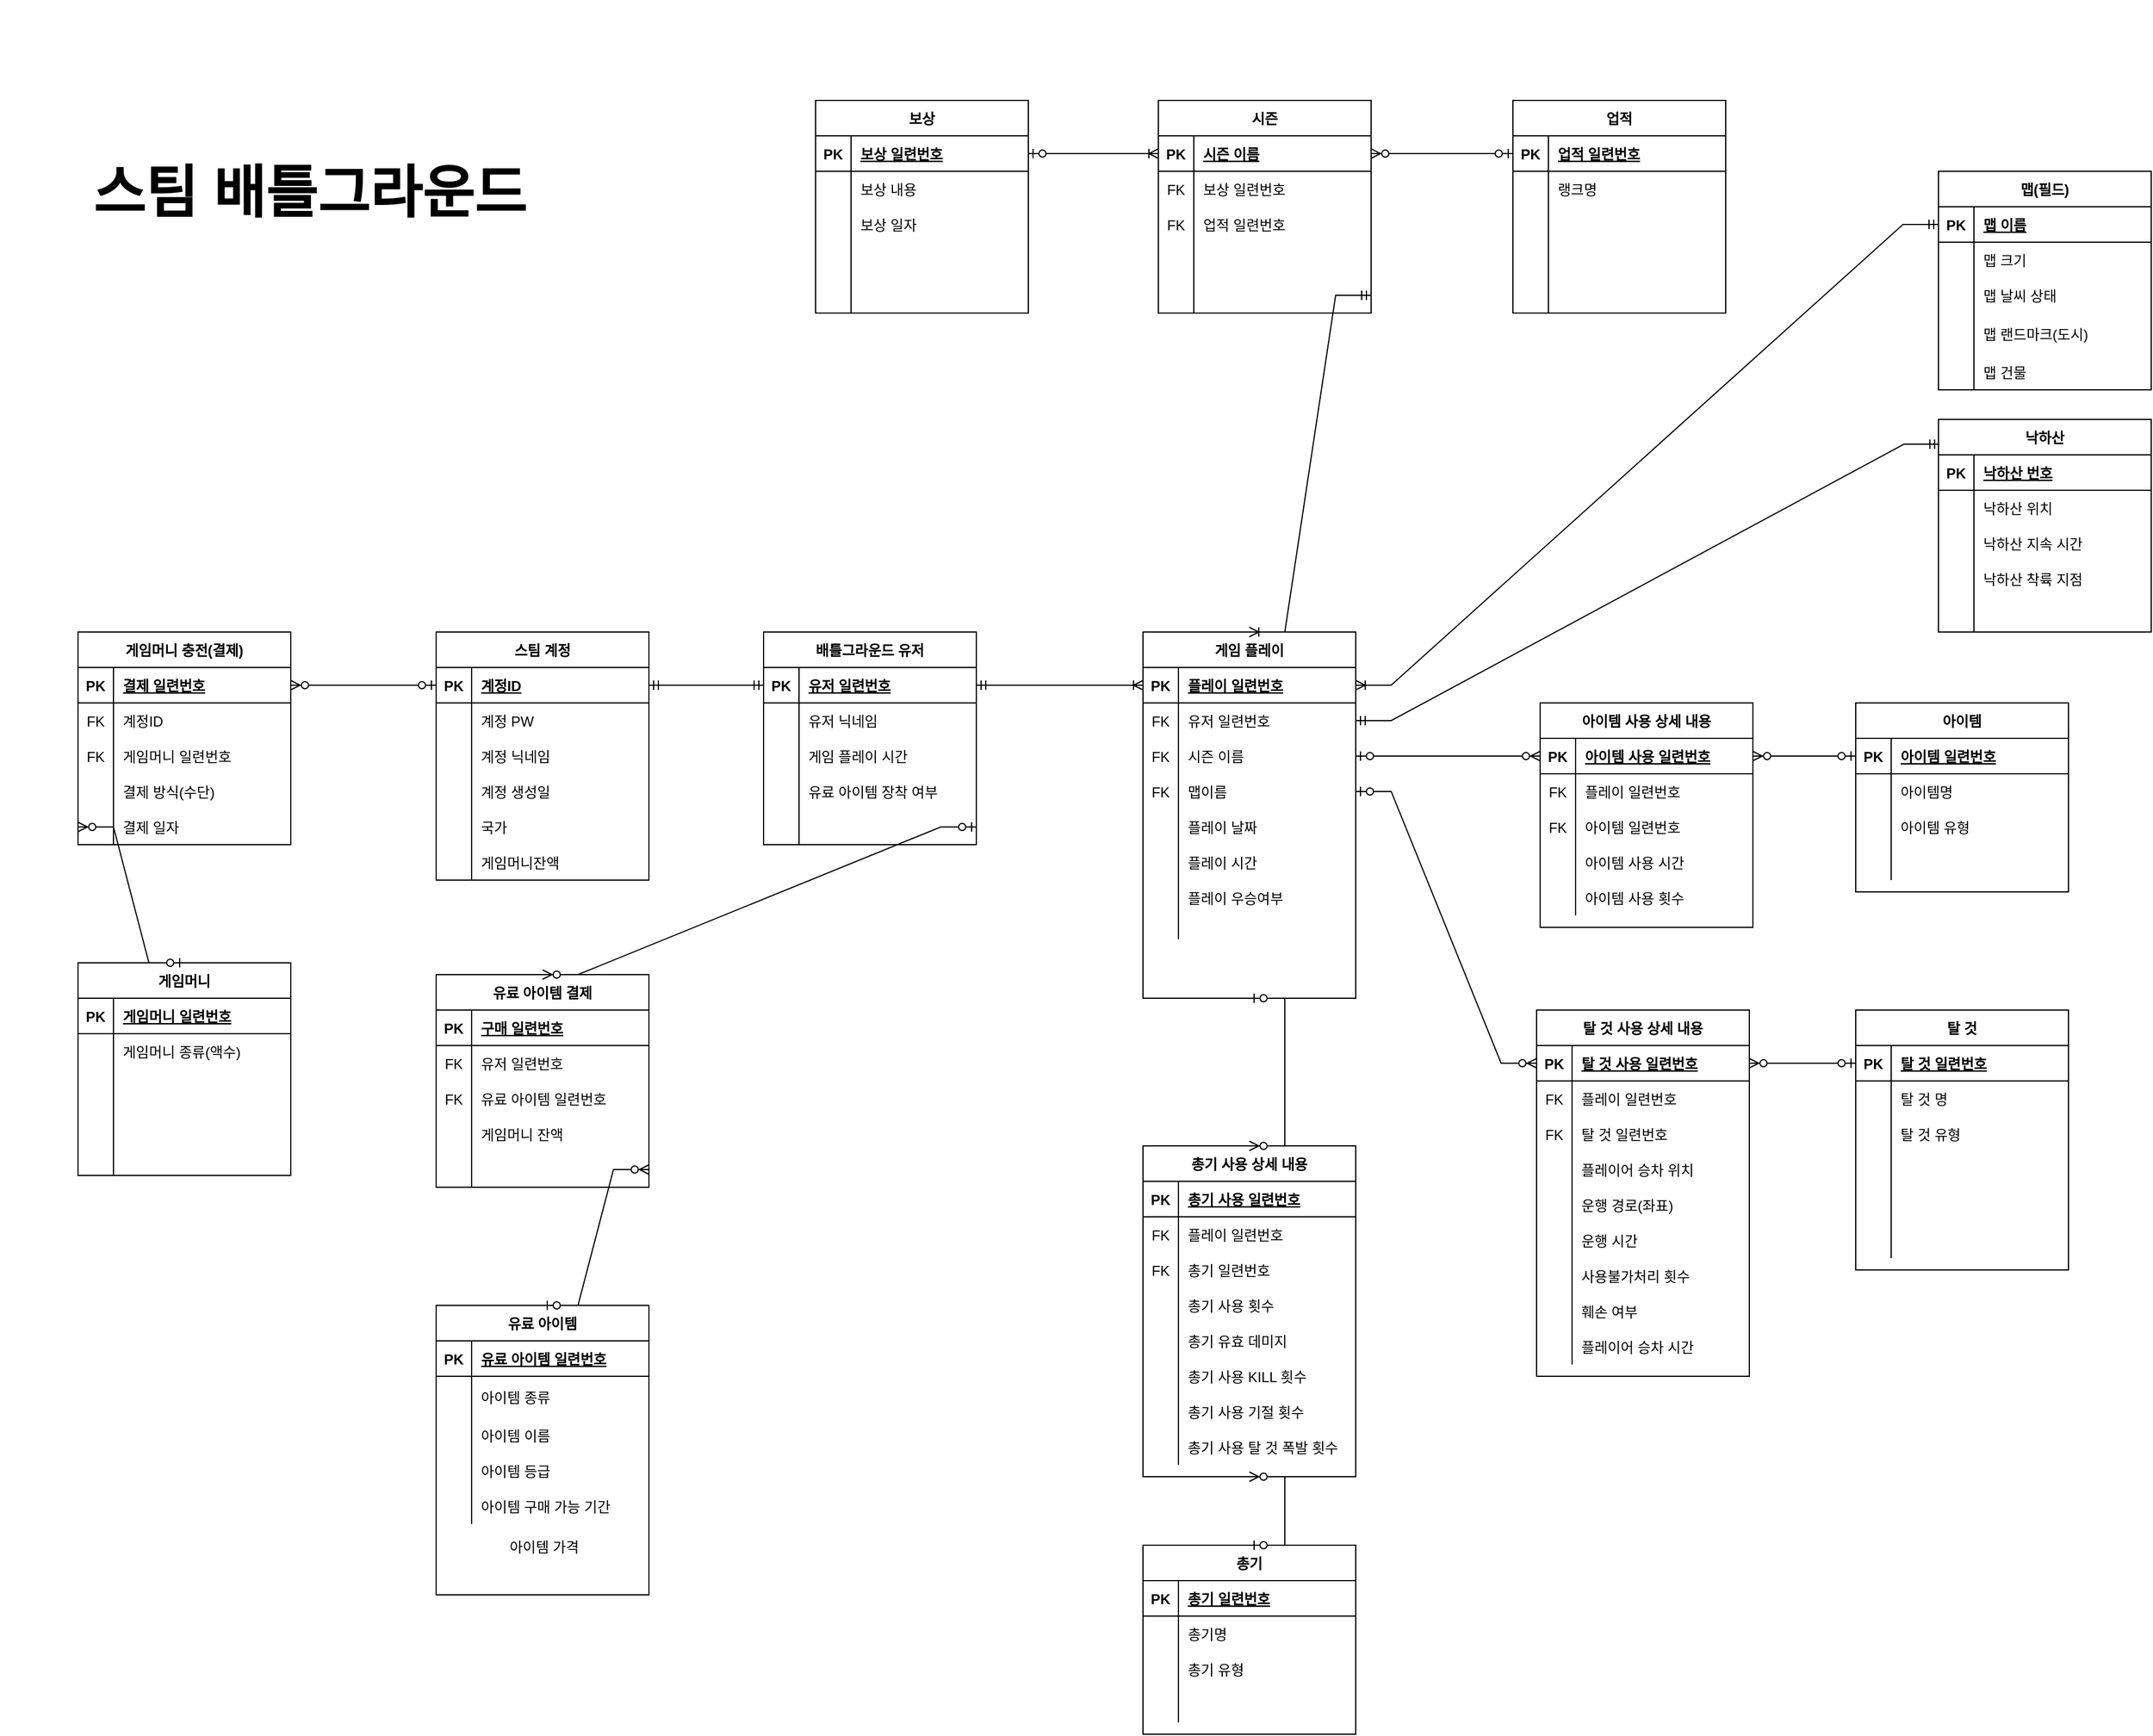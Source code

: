 <mxfile version="15.9.4" type="device"><diagram id="yIit1goNdpRAwFtZ59Sd" name="Page-1"><mxGraphModel dx="2944" dy="2047" grid="1" gridSize="10" guides="1" tooltips="1" connect="1" arrows="1" fold="1" page="1" pageScale="1" pageWidth="827" pageHeight="1169" math="0" shadow="0"><root><mxCell id="0"/><mxCell id="1" parent="0"/><mxCell id="MQlRBVur0q_eXhPSVauE-2" value="&lt;b&gt;&lt;font style=&quot;font-size: 48px&quot;&gt;스팀 배틀그라운드&lt;/font&gt;&lt;/b&gt;" style="text;html=1;strokeColor=none;fillColor=none;align=center;verticalAlign=middle;whiteSpace=wrap;rounded=0;" parent="1" vertex="1"><mxGeometry x="-1290" y="-370" width="524" height="325" as="geometry"/></mxCell><mxCell id="MQlRBVur0q_eXhPSVauE-3" value="스팀 계정" style="shape=table;startSize=30;container=1;collapsible=1;childLayout=tableLayout;fixedRows=1;rowLines=0;fontStyle=1;align=center;resizeLast=1;" parent="1" vertex="1"><mxGeometry x="-921" y="165" width="180" height="210" as="geometry"/></mxCell><mxCell id="MQlRBVur0q_eXhPSVauE-4" value="" style="shape=partialRectangle;collapsible=0;dropTarget=0;pointerEvents=0;fillColor=none;top=0;left=0;bottom=1;right=0;points=[[0,0.5],[1,0.5]];portConstraint=eastwest;" parent="MQlRBVur0q_eXhPSVauE-3" vertex="1"><mxGeometry y="30" width="180" height="30" as="geometry"/></mxCell><mxCell id="MQlRBVur0q_eXhPSVauE-5" value="PK" style="shape=partialRectangle;connectable=0;fillColor=none;top=0;left=0;bottom=0;right=0;fontStyle=1;overflow=hidden;" parent="MQlRBVur0q_eXhPSVauE-4" vertex="1"><mxGeometry width="30" height="30" as="geometry"><mxRectangle width="30" height="30" as="alternateBounds"/></mxGeometry></mxCell><mxCell id="MQlRBVur0q_eXhPSVauE-6" value="계정ID" style="shape=partialRectangle;connectable=0;fillColor=none;top=0;left=0;bottom=0;right=0;align=left;spacingLeft=6;fontStyle=5;overflow=hidden;" parent="MQlRBVur0q_eXhPSVauE-4" vertex="1"><mxGeometry x="30" width="150" height="30" as="geometry"><mxRectangle width="150" height="30" as="alternateBounds"/></mxGeometry></mxCell><mxCell id="MQlRBVur0q_eXhPSVauE-7" value="" style="shape=partialRectangle;collapsible=0;dropTarget=0;pointerEvents=0;fillColor=none;top=0;left=0;bottom=0;right=0;points=[[0,0.5],[1,0.5]];portConstraint=eastwest;" parent="MQlRBVur0q_eXhPSVauE-3" vertex="1"><mxGeometry y="60" width="180" height="30" as="geometry"/></mxCell><mxCell id="MQlRBVur0q_eXhPSVauE-8" value="" style="shape=partialRectangle;connectable=0;fillColor=none;top=0;left=0;bottom=0;right=0;editable=1;overflow=hidden;" parent="MQlRBVur0q_eXhPSVauE-7" vertex="1"><mxGeometry width="30" height="30" as="geometry"><mxRectangle width="30" height="30" as="alternateBounds"/></mxGeometry></mxCell><mxCell id="MQlRBVur0q_eXhPSVauE-9" value="계정 PW" style="shape=partialRectangle;connectable=0;fillColor=none;top=0;left=0;bottom=0;right=0;align=left;spacingLeft=6;overflow=hidden;" parent="MQlRBVur0q_eXhPSVauE-7" vertex="1"><mxGeometry x="30" width="150" height="30" as="geometry"><mxRectangle width="150" height="30" as="alternateBounds"/></mxGeometry></mxCell><mxCell id="MQlRBVur0q_eXhPSVauE-10" value="" style="shape=partialRectangle;collapsible=0;dropTarget=0;pointerEvents=0;fillColor=none;top=0;left=0;bottom=0;right=0;points=[[0,0.5],[1,0.5]];portConstraint=eastwest;" parent="MQlRBVur0q_eXhPSVauE-3" vertex="1"><mxGeometry y="90" width="180" height="30" as="geometry"/></mxCell><mxCell id="MQlRBVur0q_eXhPSVauE-11" value="" style="shape=partialRectangle;connectable=0;fillColor=none;top=0;left=0;bottom=0;right=0;editable=1;overflow=hidden;" parent="MQlRBVur0q_eXhPSVauE-10" vertex="1"><mxGeometry width="30" height="30" as="geometry"><mxRectangle width="30" height="30" as="alternateBounds"/></mxGeometry></mxCell><mxCell id="MQlRBVur0q_eXhPSVauE-12" value="계정 닉네임" style="shape=partialRectangle;connectable=0;fillColor=none;top=0;left=0;bottom=0;right=0;align=left;spacingLeft=6;overflow=hidden;" parent="MQlRBVur0q_eXhPSVauE-10" vertex="1"><mxGeometry x="30" width="150" height="30" as="geometry"><mxRectangle width="150" height="30" as="alternateBounds"/></mxGeometry></mxCell><mxCell id="MQlRBVur0q_eXhPSVauE-13" value="" style="shape=partialRectangle;collapsible=0;dropTarget=0;pointerEvents=0;fillColor=none;top=0;left=0;bottom=0;right=0;points=[[0,0.5],[1,0.5]];portConstraint=eastwest;" parent="MQlRBVur0q_eXhPSVauE-3" vertex="1"><mxGeometry y="120" width="180" height="30" as="geometry"/></mxCell><mxCell id="MQlRBVur0q_eXhPSVauE-14" value="" style="shape=partialRectangle;connectable=0;fillColor=none;top=0;left=0;bottom=0;right=0;editable=1;overflow=hidden;" parent="MQlRBVur0q_eXhPSVauE-13" vertex="1"><mxGeometry width="30" height="30" as="geometry"><mxRectangle width="30" height="30" as="alternateBounds"/></mxGeometry></mxCell><mxCell id="MQlRBVur0q_eXhPSVauE-15" value="계정 생성일" style="shape=partialRectangle;connectable=0;fillColor=none;top=0;left=0;bottom=0;right=0;align=left;spacingLeft=6;overflow=hidden;" parent="MQlRBVur0q_eXhPSVauE-13" vertex="1"><mxGeometry x="30" width="150" height="30" as="geometry"><mxRectangle width="150" height="30" as="alternateBounds"/></mxGeometry></mxCell><mxCell id="MQlRBVur0q_eXhPSVauE-16" value="" style="shape=partialRectangle;collapsible=0;dropTarget=0;pointerEvents=0;fillColor=none;top=0;left=0;bottom=0;right=0;points=[[0,0.5],[1,0.5]];portConstraint=eastwest;" parent="MQlRBVur0q_eXhPSVauE-3" vertex="1"><mxGeometry y="150" width="180" height="30" as="geometry"/></mxCell><mxCell id="MQlRBVur0q_eXhPSVauE-17" value="" style="shape=partialRectangle;connectable=0;fillColor=none;top=0;left=0;bottom=0;right=0;editable=1;overflow=hidden;" parent="MQlRBVur0q_eXhPSVauE-16" vertex="1"><mxGeometry width="30" height="30" as="geometry"><mxRectangle width="30" height="30" as="alternateBounds"/></mxGeometry></mxCell><mxCell id="MQlRBVur0q_eXhPSVauE-18" value="국가" style="shape=partialRectangle;connectable=0;fillColor=none;top=0;left=0;bottom=0;right=0;align=left;spacingLeft=6;overflow=hidden;" parent="MQlRBVur0q_eXhPSVauE-16" vertex="1"><mxGeometry x="30" width="150" height="30" as="geometry"><mxRectangle width="150" height="30" as="alternateBounds"/></mxGeometry></mxCell><mxCell id="MQlRBVur0q_eXhPSVauE-429" value="" style="shape=partialRectangle;collapsible=0;dropTarget=0;pointerEvents=0;fillColor=none;top=0;left=0;bottom=0;right=0;points=[[0,0.5],[1,0.5]];portConstraint=eastwest;" parent="MQlRBVur0q_eXhPSVauE-3" vertex="1"><mxGeometry y="180" width="180" height="30" as="geometry"/></mxCell><mxCell id="MQlRBVur0q_eXhPSVauE-430" value="" style="shape=partialRectangle;connectable=0;fillColor=none;top=0;left=0;bottom=0;right=0;editable=1;overflow=hidden;" parent="MQlRBVur0q_eXhPSVauE-429" vertex="1"><mxGeometry width="30" height="30" as="geometry"><mxRectangle width="30" height="30" as="alternateBounds"/></mxGeometry></mxCell><mxCell id="MQlRBVur0q_eXhPSVauE-431" value="게임머니잔액" style="shape=partialRectangle;connectable=0;fillColor=none;top=0;left=0;bottom=0;right=0;align=left;spacingLeft=6;overflow=hidden;" parent="MQlRBVur0q_eXhPSVauE-429" vertex="1"><mxGeometry x="30" width="150" height="30" as="geometry"><mxRectangle width="150" height="30" as="alternateBounds"/></mxGeometry></mxCell><mxCell id="MQlRBVur0q_eXhPSVauE-51" value="아이템" style="shape=table;startSize=30;container=1;collapsible=1;childLayout=tableLayout;fixedRows=1;rowLines=0;fontStyle=1;align=center;resizeLast=1;" parent="1" vertex="1"><mxGeometry x="280" y="225" width="180" height="160" as="geometry"/></mxCell><mxCell id="MQlRBVur0q_eXhPSVauE-52" value="" style="shape=partialRectangle;collapsible=0;dropTarget=0;pointerEvents=0;fillColor=none;top=0;left=0;bottom=1;right=0;points=[[0,0.5],[1,0.5]];portConstraint=eastwest;" parent="MQlRBVur0q_eXhPSVauE-51" vertex="1"><mxGeometry y="30" width="180" height="30" as="geometry"/></mxCell><mxCell id="MQlRBVur0q_eXhPSVauE-53" value="PK" style="shape=partialRectangle;connectable=0;fillColor=none;top=0;left=0;bottom=0;right=0;fontStyle=1;overflow=hidden;" parent="MQlRBVur0q_eXhPSVauE-52" vertex="1"><mxGeometry width="30" height="30" as="geometry"><mxRectangle width="30" height="30" as="alternateBounds"/></mxGeometry></mxCell><mxCell id="MQlRBVur0q_eXhPSVauE-54" value="아이템 일련번호" style="shape=partialRectangle;connectable=0;fillColor=none;top=0;left=0;bottom=0;right=0;align=left;spacingLeft=6;fontStyle=5;overflow=hidden;" parent="MQlRBVur0q_eXhPSVauE-52" vertex="1"><mxGeometry x="30" width="150" height="30" as="geometry"><mxRectangle width="150" height="30" as="alternateBounds"/></mxGeometry></mxCell><mxCell id="MQlRBVur0q_eXhPSVauE-55" value="" style="shape=partialRectangle;collapsible=0;dropTarget=0;pointerEvents=0;fillColor=none;top=0;left=0;bottom=0;right=0;points=[[0,0.5],[1,0.5]];portConstraint=eastwest;" parent="MQlRBVur0q_eXhPSVauE-51" vertex="1"><mxGeometry y="60" width="180" height="30" as="geometry"/></mxCell><mxCell id="MQlRBVur0q_eXhPSVauE-56" value="" style="shape=partialRectangle;connectable=0;fillColor=none;top=0;left=0;bottom=0;right=0;editable=1;overflow=hidden;" parent="MQlRBVur0q_eXhPSVauE-55" vertex="1"><mxGeometry width="30" height="30" as="geometry"><mxRectangle width="30" height="30" as="alternateBounds"/></mxGeometry></mxCell><mxCell id="MQlRBVur0q_eXhPSVauE-57" value="아이템명" style="shape=partialRectangle;connectable=0;fillColor=none;top=0;left=0;bottom=0;right=0;align=left;spacingLeft=6;overflow=hidden;" parent="MQlRBVur0q_eXhPSVauE-55" vertex="1"><mxGeometry x="30" width="150" height="30" as="geometry"><mxRectangle width="150" height="30" as="alternateBounds"/></mxGeometry></mxCell><mxCell id="MQlRBVur0q_eXhPSVauE-58" value="" style="shape=partialRectangle;collapsible=0;dropTarget=0;pointerEvents=0;fillColor=none;top=0;left=0;bottom=0;right=0;points=[[0,0.5],[1,0.5]];portConstraint=eastwest;" parent="MQlRBVur0q_eXhPSVauE-51" vertex="1"><mxGeometry y="90" width="180" height="30" as="geometry"/></mxCell><mxCell id="MQlRBVur0q_eXhPSVauE-59" value="" style="shape=partialRectangle;connectable=0;fillColor=none;top=0;left=0;bottom=0;right=0;editable=1;overflow=hidden;" parent="MQlRBVur0q_eXhPSVauE-58" vertex="1"><mxGeometry width="30" height="30" as="geometry"><mxRectangle width="30" height="30" as="alternateBounds"/></mxGeometry></mxCell><mxCell id="MQlRBVur0q_eXhPSVauE-60" value="아이템 유형" style="shape=partialRectangle;connectable=0;fillColor=none;top=0;left=0;bottom=0;right=0;align=left;spacingLeft=6;overflow=hidden;" parent="MQlRBVur0q_eXhPSVauE-58" vertex="1"><mxGeometry x="30" width="150" height="30" as="geometry"><mxRectangle width="150" height="30" as="alternateBounds"/></mxGeometry></mxCell><mxCell id="MQlRBVur0q_eXhPSVauE-61" value="" style="shape=partialRectangle;collapsible=0;dropTarget=0;pointerEvents=0;fillColor=none;top=0;left=0;bottom=0;right=0;points=[[0,0.5],[1,0.5]];portConstraint=eastwest;" parent="MQlRBVur0q_eXhPSVauE-51" vertex="1"><mxGeometry y="120" width="180" height="30" as="geometry"/></mxCell><mxCell id="MQlRBVur0q_eXhPSVauE-62" value="" style="shape=partialRectangle;connectable=0;fillColor=none;top=0;left=0;bottom=0;right=0;editable=1;overflow=hidden;" parent="MQlRBVur0q_eXhPSVauE-61" vertex="1"><mxGeometry width="30" height="30" as="geometry"><mxRectangle width="30" height="30" as="alternateBounds"/></mxGeometry></mxCell><mxCell id="MQlRBVur0q_eXhPSVauE-63" value="" style="shape=partialRectangle;connectable=0;fillColor=none;top=0;left=0;bottom=0;right=0;align=left;spacingLeft=6;overflow=hidden;" parent="MQlRBVur0q_eXhPSVauE-61" vertex="1"><mxGeometry x="30" width="150" height="30" as="geometry"><mxRectangle width="150" height="30" as="alternateBounds"/></mxGeometry></mxCell><mxCell id="MQlRBVur0q_eXhPSVauE-64" value="총기" style="shape=table;startSize=30;container=1;collapsible=1;childLayout=tableLayout;fixedRows=1;rowLines=0;fontStyle=1;align=center;resizeLast=1;" parent="1" vertex="1"><mxGeometry x="-323" y="938" width="180" height="160" as="geometry"/></mxCell><mxCell id="MQlRBVur0q_eXhPSVauE-65" value="" style="shape=partialRectangle;collapsible=0;dropTarget=0;pointerEvents=0;fillColor=none;top=0;left=0;bottom=1;right=0;points=[[0,0.5],[1,0.5]];portConstraint=eastwest;" parent="MQlRBVur0q_eXhPSVauE-64" vertex="1"><mxGeometry y="30" width="180" height="30" as="geometry"/></mxCell><mxCell id="MQlRBVur0q_eXhPSVauE-66" value="PK" style="shape=partialRectangle;connectable=0;fillColor=none;top=0;left=0;bottom=0;right=0;fontStyle=1;overflow=hidden;" parent="MQlRBVur0q_eXhPSVauE-65" vertex="1"><mxGeometry width="30" height="30" as="geometry"><mxRectangle width="30" height="30" as="alternateBounds"/></mxGeometry></mxCell><mxCell id="MQlRBVur0q_eXhPSVauE-67" value="총기 일련번호" style="shape=partialRectangle;connectable=0;fillColor=none;top=0;left=0;bottom=0;right=0;align=left;spacingLeft=6;fontStyle=5;overflow=hidden;" parent="MQlRBVur0q_eXhPSVauE-65" vertex="1"><mxGeometry x="30" width="150" height="30" as="geometry"><mxRectangle width="150" height="30" as="alternateBounds"/></mxGeometry></mxCell><mxCell id="MQlRBVur0q_eXhPSVauE-68" value="" style="shape=partialRectangle;collapsible=0;dropTarget=0;pointerEvents=0;fillColor=none;top=0;left=0;bottom=0;right=0;points=[[0,0.5],[1,0.5]];portConstraint=eastwest;" parent="MQlRBVur0q_eXhPSVauE-64" vertex="1"><mxGeometry y="60" width="180" height="30" as="geometry"/></mxCell><mxCell id="MQlRBVur0q_eXhPSVauE-69" value="" style="shape=partialRectangle;connectable=0;fillColor=none;top=0;left=0;bottom=0;right=0;editable=1;overflow=hidden;" parent="MQlRBVur0q_eXhPSVauE-68" vertex="1"><mxGeometry width="30" height="30" as="geometry"><mxRectangle width="30" height="30" as="alternateBounds"/></mxGeometry></mxCell><mxCell id="MQlRBVur0q_eXhPSVauE-70" value="총기명" style="shape=partialRectangle;connectable=0;fillColor=none;top=0;left=0;bottom=0;right=0;align=left;spacingLeft=6;overflow=hidden;" parent="MQlRBVur0q_eXhPSVauE-68" vertex="1"><mxGeometry x="30" width="150" height="30" as="geometry"><mxRectangle width="150" height="30" as="alternateBounds"/></mxGeometry></mxCell><mxCell id="MQlRBVur0q_eXhPSVauE-71" value="" style="shape=partialRectangle;collapsible=0;dropTarget=0;pointerEvents=0;fillColor=none;top=0;left=0;bottom=0;right=0;points=[[0,0.5],[1,0.5]];portConstraint=eastwest;" parent="MQlRBVur0q_eXhPSVauE-64" vertex="1"><mxGeometry y="90" width="180" height="30" as="geometry"/></mxCell><mxCell id="MQlRBVur0q_eXhPSVauE-72" value="" style="shape=partialRectangle;connectable=0;fillColor=none;top=0;left=0;bottom=0;right=0;editable=1;overflow=hidden;" parent="MQlRBVur0q_eXhPSVauE-71" vertex="1"><mxGeometry width="30" height="30" as="geometry"><mxRectangle width="30" height="30" as="alternateBounds"/></mxGeometry></mxCell><mxCell id="MQlRBVur0q_eXhPSVauE-73" value="총기 유형" style="shape=partialRectangle;connectable=0;fillColor=none;top=0;left=0;bottom=0;right=0;align=left;spacingLeft=6;overflow=hidden;" parent="MQlRBVur0q_eXhPSVauE-71" vertex="1"><mxGeometry x="30" width="150" height="30" as="geometry"><mxRectangle width="150" height="30" as="alternateBounds"/></mxGeometry></mxCell><mxCell id="MQlRBVur0q_eXhPSVauE-74" value="" style="shape=partialRectangle;collapsible=0;dropTarget=0;pointerEvents=0;fillColor=none;top=0;left=0;bottom=0;right=0;points=[[0,0.5],[1,0.5]];portConstraint=eastwest;" parent="MQlRBVur0q_eXhPSVauE-64" vertex="1"><mxGeometry y="120" width="180" height="30" as="geometry"/></mxCell><mxCell id="MQlRBVur0q_eXhPSVauE-75" value="" style="shape=partialRectangle;connectable=0;fillColor=none;top=0;left=0;bottom=0;right=0;editable=1;overflow=hidden;" parent="MQlRBVur0q_eXhPSVauE-74" vertex="1"><mxGeometry width="30" height="30" as="geometry"><mxRectangle width="30" height="30" as="alternateBounds"/></mxGeometry></mxCell><mxCell id="MQlRBVur0q_eXhPSVauE-76" value="" style="shape=partialRectangle;connectable=0;fillColor=none;top=0;left=0;bottom=0;right=0;align=left;spacingLeft=6;overflow=hidden;" parent="MQlRBVur0q_eXhPSVauE-74" vertex="1"><mxGeometry x="30" width="150" height="30" as="geometry"><mxRectangle width="150" height="30" as="alternateBounds"/></mxGeometry></mxCell><mxCell id="MQlRBVur0q_eXhPSVauE-77" value="탈 것" style="shape=table;startSize=30;container=1;collapsible=1;childLayout=tableLayout;fixedRows=1;rowLines=0;fontStyle=1;align=center;resizeLast=1;" parent="1" vertex="1"><mxGeometry x="280" y="485" width="180" height="220" as="geometry"/></mxCell><mxCell id="MQlRBVur0q_eXhPSVauE-78" value="" style="shape=partialRectangle;collapsible=0;dropTarget=0;pointerEvents=0;fillColor=none;top=0;left=0;bottom=1;right=0;points=[[0,0.5],[1,0.5]];portConstraint=eastwest;" parent="MQlRBVur0q_eXhPSVauE-77" vertex="1"><mxGeometry y="30" width="180" height="30" as="geometry"/></mxCell><mxCell id="MQlRBVur0q_eXhPSVauE-79" value="PK" style="shape=partialRectangle;connectable=0;fillColor=none;top=0;left=0;bottom=0;right=0;fontStyle=1;overflow=hidden;" parent="MQlRBVur0q_eXhPSVauE-78" vertex="1"><mxGeometry width="30" height="30" as="geometry"><mxRectangle width="30" height="30" as="alternateBounds"/></mxGeometry></mxCell><mxCell id="MQlRBVur0q_eXhPSVauE-80" value="탈 것 일련번호" style="shape=partialRectangle;connectable=0;fillColor=none;top=0;left=0;bottom=0;right=0;align=left;spacingLeft=6;fontStyle=5;overflow=hidden;" parent="MQlRBVur0q_eXhPSVauE-78" vertex="1"><mxGeometry x="30" width="150" height="30" as="geometry"><mxRectangle width="150" height="30" as="alternateBounds"/></mxGeometry></mxCell><mxCell id="MQlRBVur0q_eXhPSVauE-81" value="" style="shape=partialRectangle;collapsible=0;dropTarget=0;pointerEvents=0;fillColor=none;top=0;left=0;bottom=0;right=0;points=[[0,0.5],[1,0.5]];portConstraint=eastwest;" parent="MQlRBVur0q_eXhPSVauE-77" vertex="1"><mxGeometry y="60" width="180" height="30" as="geometry"/></mxCell><mxCell id="MQlRBVur0q_eXhPSVauE-82" value="" style="shape=partialRectangle;connectable=0;fillColor=none;top=0;left=0;bottom=0;right=0;editable=1;overflow=hidden;" parent="MQlRBVur0q_eXhPSVauE-81" vertex="1"><mxGeometry width="30" height="30" as="geometry"><mxRectangle width="30" height="30" as="alternateBounds"/></mxGeometry></mxCell><mxCell id="MQlRBVur0q_eXhPSVauE-83" value="탈 것 명" style="shape=partialRectangle;connectable=0;fillColor=none;top=0;left=0;bottom=0;right=0;align=left;spacingLeft=6;overflow=hidden;" parent="MQlRBVur0q_eXhPSVauE-81" vertex="1"><mxGeometry x="30" width="150" height="30" as="geometry"><mxRectangle width="150" height="30" as="alternateBounds"/></mxGeometry></mxCell><mxCell id="MQlRBVur0q_eXhPSVauE-84" value="" style="shape=partialRectangle;collapsible=0;dropTarget=0;pointerEvents=0;fillColor=none;top=0;left=0;bottom=0;right=0;points=[[0,0.5],[1,0.5]];portConstraint=eastwest;" parent="MQlRBVur0q_eXhPSVauE-77" vertex="1"><mxGeometry y="90" width="180" height="30" as="geometry"/></mxCell><mxCell id="MQlRBVur0q_eXhPSVauE-85" value="" style="shape=partialRectangle;connectable=0;fillColor=none;top=0;left=0;bottom=0;right=0;editable=1;overflow=hidden;" parent="MQlRBVur0q_eXhPSVauE-84" vertex="1"><mxGeometry width="30" height="30" as="geometry"><mxRectangle width="30" height="30" as="alternateBounds"/></mxGeometry></mxCell><mxCell id="MQlRBVur0q_eXhPSVauE-86" value="탈 것 유형" style="shape=partialRectangle;connectable=0;fillColor=none;top=0;left=0;bottom=0;right=0;align=left;spacingLeft=6;overflow=hidden;" parent="MQlRBVur0q_eXhPSVauE-84" vertex="1"><mxGeometry x="30" width="150" height="30" as="geometry"><mxRectangle width="150" height="30" as="alternateBounds"/></mxGeometry></mxCell><mxCell id="MQlRBVur0q_eXhPSVauE-87" value="" style="shape=partialRectangle;collapsible=0;dropTarget=0;pointerEvents=0;fillColor=none;top=0;left=0;bottom=0;right=0;points=[[0,0.5],[1,0.5]];portConstraint=eastwest;" parent="MQlRBVur0q_eXhPSVauE-77" vertex="1"><mxGeometry y="120" width="180" height="30" as="geometry"/></mxCell><mxCell id="MQlRBVur0q_eXhPSVauE-88" value="" style="shape=partialRectangle;connectable=0;fillColor=none;top=0;left=0;bottom=0;right=0;editable=1;overflow=hidden;" parent="MQlRBVur0q_eXhPSVauE-87" vertex="1"><mxGeometry width="30" height="30" as="geometry"><mxRectangle width="30" height="30" as="alternateBounds"/></mxGeometry></mxCell><mxCell id="MQlRBVur0q_eXhPSVauE-89" value="" style="shape=partialRectangle;connectable=0;fillColor=none;top=0;left=0;bottom=0;right=0;align=left;spacingLeft=6;overflow=hidden;" parent="MQlRBVur0q_eXhPSVauE-87" vertex="1"><mxGeometry x="30" width="150" height="30" as="geometry"><mxRectangle width="150" height="30" as="alternateBounds"/></mxGeometry></mxCell><mxCell id="MQlRBVur0q_eXhPSVauE-468" value="" style="shape=partialRectangle;collapsible=0;dropTarget=0;pointerEvents=0;fillColor=none;top=0;left=0;bottom=0;right=0;points=[[0,0.5],[1,0.5]];portConstraint=eastwest;" parent="MQlRBVur0q_eXhPSVauE-77" vertex="1"><mxGeometry y="150" width="180" height="30" as="geometry"/></mxCell><mxCell id="MQlRBVur0q_eXhPSVauE-469" value="" style="shape=partialRectangle;connectable=0;fillColor=none;top=0;left=0;bottom=0;right=0;editable=1;overflow=hidden;" parent="MQlRBVur0q_eXhPSVauE-468" vertex="1"><mxGeometry width="30" height="30" as="geometry"><mxRectangle width="30" height="30" as="alternateBounds"/></mxGeometry></mxCell><mxCell id="MQlRBVur0q_eXhPSVauE-470" value="" style="shape=partialRectangle;connectable=0;fillColor=none;top=0;left=0;bottom=0;right=0;align=left;spacingLeft=6;overflow=hidden;" parent="MQlRBVur0q_eXhPSVauE-468" vertex="1"><mxGeometry x="30" width="150" height="30" as="geometry"><mxRectangle width="150" height="30" as="alternateBounds"/></mxGeometry></mxCell><mxCell id="MQlRBVur0q_eXhPSVauE-471" value="" style="shape=partialRectangle;collapsible=0;dropTarget=0;pointerEvents=0;fillColor=none;top=0;left=0;bottom=0;right=0;points=[[0,0.5],[1,0.5]];portConstraint=eastwest;" parent="MQlRBVur0q_eXhPSVauE-77" vertex="1"><mxGeometry y="180" width="180" height="30" as="geometry"/></mxCell><mxCell id="MQlRBVur0q_eXhPSVauE-472" value="" style="shape=partialRectangle;connectable=0;fillColor=none;top=0;left=0;bottom=0;right=0;editable=1;overflow=hidden;" parent="MQlRBVur0q_eXhPSVauE-471" vertex="1"><mxGeometry width="30" height="30" as="geometry"><mxRectangle width="30" height="30" as="alternateBounds"/></mxGeometry></mxCell><mxCell id="MQlRBVur0q_eXhPSVauE-473" value="" style="shape=partialRectangle;connectable=0;fillColor=none;top=0;left=0;bottom=0;right=0;align=left;spacingLeft=6;overflow=hidden;" parent="MQlRBVur0q_eXhPSVauE-471" vertex="1"><mxGeometry x="30" width="150" height="30" as="geometry"><mxRectangle width="150" height="30" as="alternateBounds"/></mxGeometry></mxCell><mxCell id="MQlRBVur0q_eXhPSVauE-90" value="배틀그라운드 유저" style="shape=table;startSize=30;container=1;collapsible=1;childLayout=tableLayout;fixedRows=1;rowLines=0;fontStyle=1;align=center;resizeLast=1;" parent="1" vertex="1"><mxGeometry x="-644" y="165" width="180" height="180" as="geometry"/></mxCell><mxCell id="MQlRBVur0q_eXhPSVauE-91" value="" style="shape=partialRectangle;collapsible=0;dropTarget=0;pointerEvents=0;fillColor=none;top=0;left=0;bottom=1;right=0;points=[[0,0.5],[1,0.5]];portConstraint=eastwest;" parent="MQlRBVur0q_eXhPSVauE-90" vertex="1"><mxGeometry y="30" width="180" height="30" as="geometry"/></mxCell><mxCell id="MQlRBVur0q_eXhPSVauE-92" value="PK" style="shape=partialRectangle;connectable=0;fillColor=none;top=0;left=0;bottom=0;right=0;fontStyle=1;overflow=hidden;" parent="MQlRBVur0q_eXhPSVauE-91" vertex="1"><mxGeometry width="30" height="30" as="geometry"><mxRectangle width="30" height="30" as="alternateBounds"/></mxGeometry></mxCell><mxCell id="MQlRBVur0q_eXhPSVauE-93" value="유저 일련번호" style="shape=partialRectangle;connectable=0;fillColor=none;top=0;left=0;bottom=0;right=0;align=left;spacingLeft=6;fontStyle=5;overflow=hidden;" parent="MQlRBVur0q_eXhPSVauE-91" vertex="1"><mxGeometry x="30" width="150" height="30" as="geometry"><mxRectangle width="150" height="30" as="alternateBounds"/></mxGeometry></mxCell><mxCell id="MQlRBVur0q_eXhPSVauE-94" value="" style="shape=partialRectangle;collapsible=0;dropTarget=0;pointerEvents=0;fillColor=none;top=0;left=0;bottom=0;right=0;points=[[0,0.5],[1,0.5]];portConstraint=eastwest;" parent="MQlRBVur0q_eXhPSVauE-90" vertex="1"><mxGeometry y="60" width="180" height="30" as="geometry"/></mxCell><mxCell id="MQlRBVur0q_eXhPSVauE-95" value="" style="shape=partialRectangle;connectable=0;fillColor=none;top=0;left=0;bottom=0;right=0;editable=1;overflow=hidden;" parent="MQlRBVur0q_eXhPSVauE-94" vertex="1"><mxGeometry width="30" height="30" as="geometry"><mxRectangle width="30" height="30" as="alternateBounds"/></mxGeometry></mxCell><mxCell id="MQlRBVur0q_eXhPSVauE-96" value="유저 닉네임" style="shape=partialRectangle;connectable=0;fillColor=none;top=0;left=0;bottom=0;right=0;align=left;spacingLeft=6;overflow=hidden;" parent="MQlRBVur0q_eXhPSVauE-94" vertex="1"><mxGeometry x="30" width="150" height="30" as="geometry"><mxRectangle width="150" height="30" as="alternateBounds"/></mxGeometry></mxCell><mxCell id="MQlRBVur0q_eXhPSVauE-97" value="" style="shape=partialRectangle;collapsible=0;dropTarget=0;pointerEvents=0;fillColor=none;top=0;left=0;bottom=0;right=0;points=[[0,0.5],[1,0.5]];portConstraint=eastwest;" parent="MQlRBVur0q_eXhPSVauE-90" vertex="1"><mxGeometry y="90" width="180" height="30" as="geometry"/></mxCell><mxCell id="MQlRBVur0q_eXhPSVauE-98" value="" style="shape=partialRectangle;connectable=0;fillColor=none;top=0;left=0;bottom=0;right=0;editable=1;overflow=hidden;" parent="MQlRBVur0q_eXhPSVauE-97" vertex="1"><mxGeometry width="30" height="30" as="geometry"><mxRectangle width="30" height="30" as="alternateBounds"/></mxGeometry></mxCell><mxCell id="MQlRBVur0q_eXhPSVauE-99" value="게임 플레이 시간" style="shape=partialRectangle;connectable=0;fillColor=none;top=0;left=0;bottom=0;right=0;align=left;spacingLeft=6;overflow=hidden;" parent="MQlRBVur0q_eXhPSVauE-97" vertex="1"><mxGeometry x="30" width="150" height="30" as="geometry"><mxRectangle width="150" height="30" as="alternateBounds"/></mxGeometry></mxCell><mxCell id="MQlRBVur0q_eXhPSVauE-100" value="" style="shape=partialRectangle;collapsible=0;dropTarget=0;pointerEvents=0;fillColor=none;top=0;left=0;bottom=0;right=0;points=[[0,0.5],[1,0.5]];portConstraint=eastwest;" parent="MQlRBVur0q_eXhPSVauE-90" vertex="1"><mxGeometry y="120" width="180" height="30" as="geometry"/></mxCell><mxCell id="MQlRBVur0q_eXhPSVauE-101" value="" style="shape=partialRectangle;connectable=0;fillColor=none;top=0;left=0;bottom=0;right=0;editable=1;overflow=hidden;" parent="MQlRBVur0q_eXhPSVauE-100" vertex="1"><mxGeometry width="30" height="30" as="geometry"><mxRectangle width="30" height="30" as="alternateBounds"/></mxGeometry></mxCell><mxCell id="MQlRBVur0q_eXhPSVauE-102" value="유료 아이템 장착 여부" style="shape=partialRectangle;connectable=0;fillColor=none;top=0;left=0;bottom=0;right=0;align=left;spacingLeft=6;overflow=hidden;" parent="MQlRBVur0q_eXhPSVauE-100" vertex="1"><mxGeometry x="30" width="150" height="30" as="geometry"><mxRectangle width="150" height="30" as="alternateBounds"/></mxGeometry></mxCell><mxCell id="MQlRBVur0q_eXhPSVauE-103" value="" style="shape=partialRectangle;collapsible=0;dropTarget=0;pointerEvents=0;fillColor=none;top=0;left=0;bottom=0;right=0;points=[[0,0.5],[1,0.5]];portConstraint=eastwest;" parent="MQlRBVur0q_eXhPSVauE-90" vertex="1"><mxGeometry y="150" width="180" height="30" as="geometry"/></mxCell><mxCell id="MQlRBVur0q_eXhPSVauE-104" value="" style="shape=partialRectangle;connectable=0;fillColor=none;top=0;left=0;bottom=0;right=0;editable=1;overflow=hidden;" parent="MQlRBVur0q_eXhPSVauE-103" vertex="1"><mxGeometry width="30" height="30" as="geometry"><mxRectangle width="30" height="30" as="alternateBounds"/></mxGeometry></mxCell><mxCell id="MQlRBVur0q_eXhPSVauE-105" value="" style="shape=partialRectangle;connectable=0;fillColor=none;top=0;left=0;bottom=0;right=0;align=left;spacingLeft=6;overflow=hidden;" parent="MQlRBVur0q_eXhPSVauE-103" vertex="1"><mxGeometry x="30" width="150" height="30" as="geometry"><mxRectangle width="150" height="30" as="alternateBounds"/></mxGeometry></mxCell><mxCell id="MQlRBVur0q_eXhPSVauE-106" value="맵(필드)" style="shape=table;startSize=30;container=1;collapsible=1;childLayout=tableLayout;fixedRows=1;rowLines=0;fontStyle=1;align=center;resizeLast=1;" parent="1" vertex="1"><mxGeometry x="350" y="-225" width="180" height="185" as="geometry"/></mxCell><mxCell id="MQlRBVur0q_eXhPSVauE-107" value="" style="shape=partialRectangle;collapsible=0;dropTarget=0;pointerEvents=0;fillColor=none;top=0;left=0;bottom=1;right=0;points=[[0,0.5],[1,0.5]];portConstraint=eastwest;" parent="MQlRBVur0q_eXhPSVauE-106" vertex="1"><mxGeometry y="30" width="180" height="30" as="geometry"/></mxCell><mxCell id="MQlRBVur0q_eXhPSVauE-108" value="PK" style="shape=partialRectangle;connectable=0;fillColor=none;top=0;left=0;bottom=0;right=0;fontStyle=1;overflow=hidden;" parent="MQlRBVur0q_eXhPSVauE-107" vertex="1"><mxGeometry width="30" height="30" as="geometry"><mxRectangle width="30" height="30" as="alternateBounds"/></mxGeometry></mxCell><mxCell id="MQlRBVur0q_eXhPSVauE-109" value="맵 이름" style="shape=partialRectangle;connectable=0;fillColor=none;top=0;left=0;bottom=0;right=0;align=left;spacingLeft=6;fontStyle=5;overflow=hidden;" parent="MQlRBVur0q_eXhPSVauE-107" vertex="1"><mxGeometry x="30" width="150" height="30" as="geometry"><mxRectangle width="150" height="30" as="alternateBounds"/></mxGeometry></mxCell><mxCell id="MQlRBVur0q_eXhPSVauE-110" value="" style="shape=partialRectangle;collapsible=0;dropTarget=0;pointerEvents=0;fillColor=none;top=0;left=0;bottom=0;right=0;points=[[0,0.5],[1,0.5]];portConstraint=eastwest;" parent="MQlRBVur0q_eXhPSVauE-106" vertex="1"><mxGeometry y="60" width="180" height="30" as="geometry"/></mxCell><mxCell id="MQlRBVur0q_eXhPSVauE-111" value="" style="shape=partialRectangle;connectable=0;fillColor=none;top=0;left=0;bottom=0;right=0;editable=1;overflow=hidden;" parent="MQlRBVur0q_eXhPSVauE-110" vertex="1"><mxGeometry width="30" height="30" as="geometry"><mxRectangle width="30" height="30" as="alternateBounds"/></mxGeometry></mxCell><mxCell id="MQlRBVur0q_eXhPSVauE-112" value="맵 크기" style="shape=partialRectangle;connectable=0;fillColor=none;top=0;left=0;bottom=0;right=0;align=left;spacingLeft=6;overflow=hidden;" parent="MQlRBVur0q_eXhPSVauE-110" vertex="1"><mxGeometry x="30" width="150" height="30" as="geometry"><mxRectangle width="150" height="30" as="alternateBounds"/></mxGeometry></mxCell><mxCell id="MQlRBVur0q_eXhPSVauE-113" value="" style="shape=partialRectangle;collapsible=0;dropTarget=0;pointerEvents=0;fillColor=none;top=0;left=0;bottom=0;right=0;points=[[0,0.5],[1,0.5]];portConstraint=eastwest;" parent="MQlRBVur0q_eXhPSVauE-106" vertex="1"><mxGeometry y="90" width="180" height="30" as="geometry"/></mxCell><mxCell id="MQlRBVur0q_eXhPSVauE-114" value="" style="shape=partialRectangle;connectable=0;fillColor=none;top=0;left=0;bottom=0;right=0;editable=1;overflow=hidden;" parent="MQlRBVur0q_eXhPSVauE-113" vertex="1"><mxGeometry width="30" height="30" as="geometry"><mxRectangle width="30" height="30" as="alternateBounds"/></mxGeometry></mxCell><mxCell id="MQlRBVur0q_eXhPSVauE-115" value="맵 날씨 상태" style="shape=partialRectangle;connectable=0;fillColor=none;top=0;left=0;bottom=0;right=0;align=left;spacingLeft=6;overflow=hidden;" parent="MQlRBVur0q_eXhPSVauE-113" vertex="1"><mxGeometry x="30" width="150" height="30" as="geometry"><mxRectangle width="150" height="30" as="alternateBounds"/></mxGeometry></mxCell><mxCell id="MQlRBVur0q_eXhPSVauE-116" value="" style="shape=partialRectangle;collapsible=0;dropTarget=0;pointerEvents=0;fillColor=none;top=0;left=0;bottom=0;right=0;points=[[0,0.5],[1,0.5]];portConstraint=eastwest;" parent="MQlRBVur0q_eXhPSVauE-106" vertex="1"><mxGeometry y="120" width="180" height="35" as="geometry"/></mxCell><mxCell id="MQlRBVur0q_eXhPSVauE-117" value="" style="shape=partialRectangle;connectable=0;fillColor=none;top=0;left=0;bottom=0;right=0;editable=1;overflow=hidden;" parent="MQlRBVur0q_eXhPSVauE-116" vertex="1"><mxGeometry width="30" height="35" as="geometry"><mxRectangle width="30" height="35" as="alternateBounds"/></mxGeometry></mxCell><mxCell id="MQlRBVur0q_eXhPSVauE-118" value="맵 랜드마크(도시)" style="shape=partialRectangle;connectable=0;fillColor=none;top=0;left=0;bottom=0;right=0;align=left;spacingLeft=6;overflow=hidden;" parent="MQlRBVur0q_eXhPSVauE-116" vertex="1"><mxGeometry x="30" width="150" height="35" as="geometry"><mxRectangle width="150" height="35" as="alternateBounds"/></mxGeometry></mxCell><mxCell id="MQlRBVur0q_eXhPSVauE-119" value="" style="shape=partialRectangle;collapsible=0;dropTarget=0;pointerEvents=0;fillColor=none;top=0;left=0;bottom=0;right=0;points=[[0,0.5],[1,0.5]];portConstraint=eastwest;" parent="MQlRBVur0q_eXhPSVauE-106" vertex="1"><mxGeometry y="155" width="180" height="30" as="geometry"/></mxCell><mxCell id="MQlRBVur0q_eXhPSVauE-120" value="" style="shape=partialRectangle;connectable=0;fillColor=none;top=0;left=0;bottom=0;right=0;editable=1;overflow=hidden;" parent="MQlRBVur0q_eXhPSVauE-119" vertex="1"><mxGeometry width="30" height="30" as="geometry"><mxRectangle width="30" height="30" as="alternateBounds"/></mxGeometry></mxCell><mxCell id="MQlRBVur0q_eXhPSVauE-121" value="맵 건물" style="shape=partialRectangle;connectable=0;fillColor=none;top=0;left=0;bottom=0;right=0;align=left;spacingLeft=6;overflow=hidden;" parent="MQlRBVur0q_eXhPSVauE-119" vertex="1"><mxGeometry x="30" width="150" height="30" as="geometry"><mxRectangle width="150" height="30" as="alternateBounds"/></mxGeometry></mxCell><mxCell id="MQlRBVur0q_eXhPSVauE-122" value="낙하산" style="shape=table;startSize=30;container=1;collapsible=1;childLayout=tableLayout;fixedRows=1;rowLines=0;fontStyle=1;align=center;resizeLast=1;" parent="1" vertex="1"><mxGeometry x="350" y="-15" width="180" height="180" as="geometry"/></mxCell><mxCell id="MQlRBVur0q_eXhPSVauE-123" value="" style="shape=partialRectangle;collapsible=0;dropTarget=0;pointerEvents=0;fillColor=none;top=0;left=0;bottom=1;right=0;points=[[0,0.5],[1,0.5]];portConstraint=eastwest;" parent="MQlRBVur0q_eXhPSVauE-122" vertex="1"><mxGeometry y="30" width="180" height="30" as="geometry"/></mxCell><mxCell id="MQlRBVur0q_eXhPSVauE-124" value="PK" style="shape=partialRectangle;connectable=0;fillColor=none;top=0;left=0;bottom=0;right=0;fontStyle=1;overflow=hidden;" parent="MQlRBVur0q_eXhPSVauE-123" vertex="1"><mxGeometry width="30" height="30" as="geometry"><mxRectangle width="30" height="30" as="alternateBounds"/></mxGeometry></mxCell><mxCell id="MQlRBVur0q_eXhPSVauE-125" value="낙하산 번호" style="shape=partialRectangle;connectable=0;fillColor=none;top=0;left=0;bottom=0;right=0;align=left;spacingLeft=6;fontStyle=5;overflow=hidden;" parent="MQlRBVur0q_eXhPSVauE-123" vertex="1"><mxGeometry x="30" width="150" height="30" as="geometry"><mxRectangle width="150" height="30" as="alternateBounds"/></mxGeometry></mxCell><mxCell id="MQlRBVur0q_eXhPSVauE-126" value="" style="shape=partialRectangle;collapsible=0;dropTarget=0;pointerEvents=0;fillColor=none;top=0;left=0;bottom=0;right=0;points=[[0,0.5],[1,0.5]];portConstraint=eastwest;" parent="MQlRBVur0q_eXhPSVauE-122" vertex="1"><mxGeometry y="60" width="180" height="30" as="geometry"/></mxCell><mxCell id="MQlRBVur0q_eXhPSVauE-127" value="" style="shape=partialRectangle;connectable=0;fillColor=none;top=0;left=0;bottom=0;right=0;editable=1;overflow=hidden;" parent="MQlRBVur0q_eXhPSVauE-126" vertex="1"><mxGeometry width="30" height="30" as="geometry"><mxRectangle width="30" height="30" as="alternateBounds"/></mxGeometry></mxCell><mxCell id="MQlRBVur0q_eXhPSVauE-128" value="낙하산 위치" style="shape=partialRectangle;connectable=0;fillColor=none;top=0;left=0;bottom=0;right=0;align=left;spacingLeft=6;overflow=hidden;" parent="MQlRBVur0q_eXhPSVauE-126" vertex="1"><mxGeometry x="30" width="150" height="30" as="geometry"><mxRectangle width="150" height="30" as="alternateBounds"/></mxGeometry></mxCell><mxCell id="MQlRBVur0q_eXhPSVauE-129" value="" style="shape=partialRectangle;collapsible=0;dropTarget=0;pointerEvents=0;fillColor=none;top=0;left=0;bottom=0;right=0;points=[[0,0.5],[1,0.5]];portConstraint=eastwest;" parent="MQlRBVur0q_eXhPSVauE-122" vertex="1"><mxGeometry y="90" width="180" height="30" as="geometry"/></mxCell><mxCell id="MQlRBVur0q_eXhPSVauE-130" value="" style="shape=partialRectangle;connectable=0;fillColor=none;top=0;left=0;bottom=0;right=0;editable=1;overflow=hidden;" parent="MQlRBVur0q_eXhPSVauE-129" vertex="1"><mxGeometry width="30" height="30" as="geometry"><mxRectangle width="30" height="30" as="alternateBounds"/></mxGeometry></mxCell><mxCell id="MQlRBVur0q_eXhPSVauE-131" value="낙하산 지속 시간" style="shape=partialRectangle;connectable=0;fillColor=none;top=0;left=0;bottom=0;right=0;align=left;spacingLeft=6;overflow=hidden;" parent="MQlRBVur0q_eXhPSVauE-129" vertex="1"><mxGeometry x="30" width="150" height="30" as="geometry"><mxRectangle width="150" height="30" as="alternateBounds"/></mxGeometry></mxCell><mxCell id="MQlRBVur0q_eXhPSVauE-132" value="" style="shape=partialRectangle;collapsible=0;dropTarget=0;pointerEvents=0;fillColor=none;top=0;left=0;bottom=0;right=0;points=[[0,0.5],[1,0.5]];portConstraint=eastwest;" parent="MQlRBVur0q_eXhPSVauE-122" vertex="1"><mxGeometry y="120" width="180" height="30" as="geometry"/></mxCell><mxCell id="MQlRBVur0q_eXhPSVauE-133" value="" style="shape=partialRectangle;connectable=0;fillColor=none;top=0;left=0;bottom=0;right=0;editable=1;overflow=hidden;" parent="MQlRBVur0q_eXhPSVauE-132" vertex="1"><mxGeometry width="30" height="30" as="geometry"><mxRectangle width="30" height="30" as="alternateBounds"/></mxGeometry></mxCell><mxCell id="MQlRBVur0q_eXhPSVauE-134" value="낙하산 착륙 지점" style="shape=partialRectangle;connectable=0;fillColor=none;top=0;left=0;bottom=0;right=0;align=left;spacingLeft=6;overflow=hidden;" parent="MQlRBVur0q_eXhPSVauE-132" vertex="1"><mxGeometry x="30" width="150" height="30" as="geometry"><mxRectangle width="150" height="30" as="alternateBounds"/></mxGeometry></mxCell><mxCell id="MQlRBVur0q_eXhPSVauE-135" value="" style="shape=partialRectangle;collapsible=0;dropTarget=0;pointerEvents=0;fillColor=none;top=0;left=0;bottom=0;right=0;points=[[0,0.5],[1,0.5]];portConstraint=eastwest;" parent="MQlRBVur0q_eXhPSVauE-122" vertex="1"><mxGeometry y="150" width="180" height="30" as="geometry"/></mxCell><mxCell id="MQlRBVur0q_eXhPSVauE-136" value="" style="shape=partialRectangle;connectable=0;fillColor=none;top=0;left=0;bottom=0;right=0;editable=1;overflow=hidden;" parent="MQlRBVur0q_eXhPSVauE-135" vertex="1"><mxGeometry width="30" height="30" as="geometry"><mxRectangle width="30" height="30" as="alternateBounds"/></mxGeometry></mxCell><mxCell id="MQlRBVur0q_eXhPSVauE-137" value="" style="shape=partialRectangle;connectable=0;fillColor=none;top=0;left=0;bottom=0;right=0;align=left;spacingLeft=6;overflow=hidden;" parent="MQlRBVur0q_eXhPSVauE-135" vertex="1"><mxGeometry x="30" width="150" height="30" as="geometry"><mxRectangle width="150" height="30" as="alternateBounds"/></mxGeometry></mxCell><mxCell id="MQlRBVur0q_eXhPSVauE-138" value="시즌" style="shape=table;startSize=30;container=1;collapsible=1;childLayout=tableLayout;fixedRows=1;rowLines=0;fontStyle=1;align=center;resizeLast=1;" parent="1" vertex="1"><mxGeometry x="-310" y="-285" width="180" height="180" as="geometry"/></mxCell><mxCell id="MQlRBVur0q_eXhPSVauE-139" value="" style="shape=partialRectangle;collapsible=0;dropTarget=0;pointerEvents=0;fillColor=none;top=0;left=0;bottom=1;right=0;points=[[0,0.5],[1,0.5]];portConstraint=eastwest;" parent="MQlRBVur0q_eXhPSVauE-138" vertex="1"><mxGeometry y="30" width="180" height="30" as="geometry"/></mxCell><mxCell id="MQlRBVur0q_eXhPSVauE-140" value="PK" style="shape=partialRectangle;connectable=0;fillColor=none;top=0;left=0;bottom=0;right=0;fontStyle=1;overflow=hidden;" parent="MQlRBVur0q_eXhPSVauE-139" vertex="1"><mxGeometry width="30" height="30" as="geometry"><mxRectangle width="30" height="30" as="alternateBounds"/></mxGeometry></mxCell><mxCell id="MQlRBVur0q_eXhPSVauE-141" value="시즌 이름" style="shape=partialRectangle;connectable=0;fillColor=none;top=0;left=0;bottom=0;right=0;align=left;spacingLeft=6;fontStyle=5;overflow=hidden;" parent="MQlRBVur0q_eXhPSVauE-139" vertex="1"><mxGeometry x="30" width="150" height="30" as="geometry"><mxRectangle width="150" height="30" as="alternateBounds"/></mxGeometry></mxCell><mxCell id="MQlRBVur0q_eXhPSVauE-142" value="" style="shape=partialRectangle;collapsible=0;dropTarget=0;pointerEvents=0;fillColor=none;top=0;left=0;bottom=0;right=0;points=[[0,0.5],[1,0.5]];portConstraint=eastwest;" parent="MQlRBVur0q_eXhPSVauE-138" vertex="1"><mxGeometry y="60" width="180" height="30" as="geometry"/></mxCell><mxCell id="MQlRBVur0q_eXhPSVauE-143" value="FK" style="shape=partialRectangle;connectable=0;fillColor=none;top=0;left=0;bottom=0;right=0;editable=1;overflow=hidden;" parent="MQlRBVur0q_eXhPSVauE-142" vertex="1"><mxGeometry width="30" height="30" as="geometry"><mxRectangle width="30" height="30" as="alternateBounds"/></mxGeometry></mxCell><mxCell id="MQlRBVur0q_eXhPSVauE-144" value="보상 일련번호" style="shape=partialRectangle;connectable=0;fillColor=none;top=0;left=0;bottom=0;right=0;align=left;spacingLeft=6;overflow=hidden;" parent="MQlRBVur0q_eXhPSVauE-142" vertex="1"><mxGeometry x="30" width="150" height="30" as="geometry"><mxRectangle width="150" height="30" as="alternateBounds"/></mxGeometry></mxCell><mxCell id="MQlRBVur0q_eXhPSVauE-145" value="" style="shape=partialRectangle;collapsible=0;dropTarget=0;pointerEvents=0;fillColor=none;top=0;left=0;bottom=0;right=0;points=[[0,0.5],[1,0.5]];portConstraint=eastwest;" parent="MQlRBVur0q_eXhPSVauE-138" vertex="1"><mxGeometry y="90" width="180" height="30" as="geometry"/></mxCell><mxCell id="MQlRBVur0q_eXhPSVauE-146" value="FK" style="shape=partialRectangle;connectable=0;fillColor=none;top=0;left=0;bottom=0;right=0;editable=1;overflow=hidden;" parent="MQlRBVur0q_eXhPSVauE-145" vertex="1"><mxGeometry width="30" height="30" as="geometry"><mxRectangle width="30" height="30" as="alternateBounds"/></mxGeometry></mxCell><mxCell id="MQlRBVur0q_eXhPSVauE-147" value="업적 일련번호" style="shape=partialRectangle;connectable=0;fillColor=none;top=0;left=0;bottom=0;right=0;align=left;spacingLeft=6;overflow=hidden;" parent="MQlRBVur0q_eXhPSVauE-145" vertex="1"><mxGeometry x="30" width="150" height="30" as="geometry"><mxRectangle width="150" height="30" as="alternateBounds"/></mxGeometry></mxCell><mxCell id="MQlRBVur0q_eXhPSVauE-148" value="" style="shape=partialRectangle;collapsible=0;dropTarget=0;pointerEvents=0;fillColor=none;top=0;left=0;bottom=0;right=0;points=[[0,0.5],[1,0.5]];portConstraint=eastwest;" parent="MQlRBVur0q_eXhPSVauE-138" vertex="1"><mxGeometry y="120" width="180" height="30" as="geometry"/></mxCell><mxCell id="MQlRBVur0q_eXhPSVauE-149" value="" style="shape=partialRectangle;connectable=0;fillColor=none;top=0;left=0;bottom=0;right=0;editable=1;overflow=hidden;" parent="MQlRBVur0q_eXhPSVauE-148" vertex="1"><mxGeometry width="30" height="30" as="geometry"><mxRectangle width="30" height="30" as="alternateBounds"/></mxGeometry></mxCell><mxCell id="MQlRBVur0q_eXhPSVauE-150" value="" style="shape=partialRectangle;connectable=0;fillColor=none;top=0;left=0;bottom=0;right=0;align=left;spacingLeft=6;overflow=hidden;" parent="MQlRBVur0q_eXhPSVauE-148" vertex="1"><mxGeometry x="30" width="150" height="30" as="geometry"><mxRectangle width="150" height="30" as="alternateBounds"/></mxGeometry></mxCell><mxCell id="MQlRBVur0q_eXhPSVauE-151" value="" style="shape=partialRectangle;collapsible=0;dropTarget=0;pointerEvents=0;fillColor=none;top=0;left=0;bottom=0;right=0;points=[[0,0.5],[1,0.5]];portConstraint=eastwest;" parent="MQlRBVur0q_eXhPSVauE-138" vertex="1"><mxGeometry y="150" width="180" height="30" as="geometry"/></mxCell><mxCell id="MQlRBVur0q_eXhPSVauE-152" value="" style="shape=partialRectangle;connectable=0;fillColor=none;top=0;left=0;bottom=0;right=0;editable=1;overflow=hidden;" parent="MQlRBVur0q_eXhPSVauE-151" vertex="1"><mxGeometry width="30" height="30" as="geometry"><mxRectangle width="30" height="30" as="alternateBounds"/></mxGeometry></mxCell><mxCell id="MQlRBVur0q_eXhPSVauE-153" value="" style="shape=partialRectangle;connectable=0;fillColor=none;top=0;left=0;bottom=0;right=0;align=left;spacingLeft=6;overflow=hidden;" parent="MQlRBVur0q_eXhPSVauE-151" vertex="1"><mxGeometry x="30" width="150" height="30" as="geometry"><mxRectangle width="150" height="30" as="alternateBounds"/></mxGeometry></mxCell><mxCell id="MQlRBVur0q_eXhPSVauE-154" value="유료 아이템" style="shape=table;startSize=30;container=1;collapsible=1;childLayout=tableLayout;fixedRows=1;rowLines=0;fontStyle=1;align=center;resizeLast=1;" parent="1" vertex="1"><mxGeometry x="-921" y="735" width="180" height="245" as="geometry"/></mxCell><mxCell id="MQlRBVur0q_eXhPSVauE-155" value="" style="shape=partialRectangle;collapsible=0;dropTarget=0;pointerEvents=0;fillColor=none;top=0;left=0;bottom=1;right=0;points=[[0,0.5],[1,0.5]];portConstraint=eastwest;" parent="MQlRBVur0q_eXhPSVauE-154" vertex="1"><mxGeometry y="30" width="180" height="30" as="geometry"/></mxCell><mxCell id="MQlRBVur0q_eXhPSVauE-156" value="PK" style="shape=partialRectangle;connectable=0;fillColor=none;top=0;left=0;bottom=0;right=0;fontStyle=1;overflow=hidden;" parent="MQlRBVur0q_eXhPSVauE-155" vertex="1"><mxGeometry width="30" height="30" as="geometry"><mxRectangle width="30" height="30" as="alternateBounds"/></mxGeometry></mxCell><mxCell id="MQlRBVur0q_eXhPSVauE-157" value="유료 아이템 일련번호" style="shape=partialRectangle;connectable=0;fillColor=none;top=0;left=0;bottom=0;right=0;align=left;spacingLeft=6;fontStyle=5;overflow=hidden;" parent="MQlRBVur0q_eXhPSVauE-155" vertex="1"><mxGeometry x="30" width="150" height="30" as="geometry"><mxRectangle width="150" height="30" as="alternateBounds"/></mxGeometry></mxCell><mxCell id="MQlRBVur0q_eXhPSVauE-158" value="" style="shape=partialRectangle;collapsible=0;dropTarget=0;pointerEvents=0;fillColor=none;top=0;left=0;bottom=0;right=0;points=[[0,0.5],[1,0.5]];portConstraint=eastwest;" parent="MQlRBVur0q_eXhPSVauE-154" vertex="1"><mxGeometry y="60" width="180" height="35" as="geometry"/></mxCell><mxCell id="MQlRBVur0q_eXhPSVauE-159" value="" style="shape=partialRectangle;connectable=0;fillColor=none;top=0;left=0;bottom=0;right=0;editable=1;overflow=hidden;" parent="MQlRBVur0q_eXhPSVauE-158" vertex="1"><mxGeometry width="30" height="35" as="geometry"><mxRectangle width="30" height="35" as="alternateBounds"/></mxGeometry></mxCell><mxCell id="MQlRBVur0q_eXhPSVauE-160" value="아이템 종류" style="shape=partialRectangle;connectable=0;fillColor=none;top=0;left=0;bottom=0;right=0;align=left;spacingLeft=6;overflow=hidden;" parent="MQlRBVur0q_eXhPSVauE-158" vertex="1"><mxGeometry x="30" width="150" height="35" as="geometry"><mxRectangle width="150" height="35" as="alternateBounds"/></mxGeometry></mxCell><mxCell id="MQlRBVur0q_eXhPSVauE-161" value="" style="shape=partialRectangle;collapsible=0;dropTarget=0;pointerEvents=0;fillColor=none;top=0;left=0;bottom=0;right=0;points=[[0,0.5],[1,0.5]];portConstraint=eastwest;" parent="MQlRBVur0q_eXhPSVauE-154" vertex="1"><mxGeometry y="95" width="180" height="30" as="geometry"/></mxCell><mxCell id="MQlRBVur0q_eXhPSVauE-162" value="" style="shape=partialRectangle;connectable=0;fillColor=none;top=0;left=0;bottom=0;right=0;editable=1;overflow=hidden;" parent="MQlRBVur0q_eXhPSVauE-161" vertex="1"><mxGeometry width="30" height="30" as="geometry"><mxRectangle width="30" height="30" as="alternateBounds"/></mxGeometry></mxCell><mxCell id="MQlRBVur0q_eXhPSVauE-163" value="아이템 이름" style="shape=partialRectangle;connectable=0;fillColor=none;top=0;left=0;bottom=0;right=0;align=left;spacingLeft=6;overflow=hidden;" parent="MQlRBVur0q_eXhPSVauE-161" vertex="1"><mxGeometry x="30" width="150" height="30" as="geometry"><mxRectangle width="150" height="30" as="alternateBounds"/></mxGeometry></mxCell><mxCell id="MQlRBVur0q_eXhPSVauE-164" value="" style="shape=partialRectangle;collapsible=0;dropTarget=0;pointerEvents=0;fillColor=none;top=0;left=0;bottom=0;right=0;points=[[0,0.5],[1,0.5]];portConstraint=eastwest;" parent="MQlRBVur0q_eXhPSVauE-154" vertex="1"><mxGeometry y="125" width="180" height="30" as="geometry"/></mxCell><mxCell id="MQlRBVur0q_eXhPSVauE-165" value="" style="shape=partialRectangle;connectable=0;fillColor=none;top=0;left=0;bottom=0;right=0;editable=1;overflow=hidden;" parent="MQlRBVur0q_eXhPSVauE-164" vertex="1"><mxGeometry width="30" height="30" as="geometry"><mxRectangle width="30" height="30" as="alternateBounds"/></mxGeometry></mxCell><mxCell id="MQlRBVur0q_eXhPSVauE-166" value="아이템 등급" style="shape=partialRectangle;connectable=0;fillColor=none;top=0;left=0;bottom=0;right=0;align=left;spacingLeft=6;overflow=hidden;" parent="MQlRBVur0q_eXhPSVauE-164" vertex="1"><mxGeometry x="30" width="150" height="30" as="geometry"><mxRectangle width="150" height="30" as="alternateBounds"/></mxGeometry></mxCell><mxCell id="MQlRBVur0q_eXhPSVauE-167" value="" style="shape=partialRectangle;collapsible=0;dropTarget=0;pointerEvents=0;fillColor=none;top=0;left=0;bottom=0;right=0;points=[[0,0.5],[1,0.5]];portConstraint=eastwest;" parent="MQlRBVur0q_eXhPSVauE-154" vertex="1"><mxGeometry y="155" width="180" height="30" as="geometry"/></mxCell><mxCell id="MQlRBVur0q_eXhPSVauE-168" value="" style="shape=partialRectangle;connectable=0;fillColor=none;top=0;left=0;bottom=0;right=0;editable=1;overflow=hidden;" parent="MQlRBVur0q_eXhPSVauE-167" vertex="1"><mxGeometry width="30" height="30" as="geometry"><mxRectangle width="30" height="30" as="alternateBounds"/></mxGeometry></mxCell><mxCell id="MQlRBVur0q_eXhPSVauE-169" value="아이템 구매 가능 기간" style="shape=partialRectangle;connectable=0;fillColor=none;top=0;left=0;bottom=0;right=0;align=left;spacingLeft=6;overflow=hidden;" parent="MQlRBVur0q_eXhPSVauE-167" vertex="1"><mxGeometry x="30" width="150" height="30" as="geometry"><mxRectangle width="150" height="30" as="alternateBounds"/></mxGeometry></mxCell><mxCell id="MQlRBVur0q_eXhPSVauE-170" value="업적" style="shape=table;startSize=30;container=1;collapsible=1;childLayout=tableLayout;fixedRows=1;rowLines=0;fontStyle=1;align=center;resizeLast=1;" parent="1" vertex="1"><mxGeometry x="-10" y="-285" width="180" height="180" as="geometry"/></mxCell><mxCell id="MQlRBVur0q_eXhPSVauE-171" value="" style="shape=partialRectangle;collapsible=0;dropTarget=0;pointerEvents=0;fillColor=none;top=0;left=0;bottom=1;right=0;points=[[0,0.5],[1,0.5]];portConstraint=eastwest;" parent="MQlRBVur0q_eXhPSVauE-170" vertex="1"><mxGeometry y="30" width="180" height="30" as="geometry"/></mxCell><mxCell id="MQlRBVur0q_eXhPSVauE-172" value="PK" style="shape=partialRectangle;connectable=0;fillColor=none;top=0;left=0;bottom=0;right=0;fontStyle=1;overflow=hidden;" parent="MQlRBVur0q_eXhPSVauE-171" vertex="1"><mxGeometry width="30" height="30" as="geometry"><mxRectangle width="30" height="30" as="alternateBounds"/></mxGeometry></mxCell><mxCell id="MQlRBVur0q_eXhPSVauE-173" value="업적 일련번호" style="shape=partialRectangle;connectable=0;fillColor=none;top=0;left=0;bottom=0;right=0;align=left;spacingLeft=6;fontStyle=5;overflow=hidden;" parent="MQlRBVur0q_eXhPSVauE-171" vertex="1"><mxGeometry x="30" width="150" height="30" as="geometry"><mxRectangle width="150" height="30" as="alternateBounds"/></mxGeometry></mxCell><mxCell id="MQlRBVur0q_eXhPSVauE-174" value="" style="shape=partialRectangle;collapsible=0;dropTarget=0;pointerEvents=0;fillColor=none;top=0;left=0;bottom=0;right=0;points=[[0,0.5],[1,0.5]];portConstraint=eastwest;" parent="MQlRBVur0q_eXhPSVauE-170" vertex="1"><mxGeometry y="60" width="180" height="30" as="geometry"/></mxCell><mxCell id="MQlRBVur0q_eXhPSVauE-175" value="" style="shape=partialRectangle;connectable=0;fillColor=none;top=0;left=0;bottom=0;right=0;editable=1;overflow=hidden;" parent="MQlRBVur0q_eXhPSVauE-174" vertex="1"><mxGeometry width="30" height="30" as="geometry"><mxRectangle width="30" height="30" as="alternateBounds"/></mxGeometry></mxCell><mxCell id="MQlRBVur0q_eXhPSVauE-176" value="랭크명" style="shape=partialRectangle;connectable=0;fillColor=none;top=0;left=0;bottom=0;right=0;align=left;spacingLeft=6;overflow=hidden;" parent="MQlRBVur0q_eXhPSVauE-174" vertex="1"><mxGeometry x="30" width="150" height="30" as="geometry"><mxRectangle width="150" height="30" as="alternateBounds"/></mxGeometry></mxCell><mxCell id="MQlRBVur0q_eXhPSVauE-177" value="" style="shape=partialRectangle;collapsible=0;dropTarget=0;pointerEvents=0;fillColor=none;top=0;left=0;bottom=0;right=0;points=[[0,0.5],[1,0.5]];portConstraint=eastwest;" parent="MQlRBVur0q_eXhPSVauE-170" vertex="1"><mxGeometry y="90" width="180" height="30" as="geometry"/></mxCell><mxCell id="MQlRBVur0q_eXhPSVauE-178" value="" style="shape=partialRectangle;connectable=0;fillColor=none;top=0;left=0;bottom=0;right=0;editable=1;overflow=hidden;" parent="MQlRBVur0q_eXhPSVauE-177" vertex="1"><mxGeometry width="30" height="30" as="geometry"><mxRectangle width="30" height="30" as="alternateBounds"/></mxGeometry></mxCell><mxCell id="MQlRBVur0q_eXhPSVauE-179" value="" style="shape=partialRectangle;connectable=0;fillColor=none;top=0;left=0;bottom=0;right=0;align=left;spacingLeft=6;overflow=hidden;" parent="MQlRBVur0q_eXhPSVauE-177" vertex="1"><mxGeometry x="30" width="150" height="30" as="geometry"><mxRectangle width="150" height="30" as="alternateBounds"/></mxGeometry></mxCell><mxCell id="MQlRBVur0q_eXhPSVauE-180" value="" style="shape=partialRectangle;collapsible=0;dropTarget=0;pointerEvents=0;fillColor=none;top=0;left=0;bottom=0;right=0;points=[[0,0.5],[1,0.5]];portConstraint=eastwest;" parent="MQlRBVur0q_eXhPSVauE-170" vertex="1"><mxGeometry y="120" width="180" height="30" as="geometry"/></mxCell><mxCell id="MQlRBVur0q_eXhPSVauE-181" value="" style="shape=partialRectangle;connectable=0;fillColor=none;top=0;left=0;bottom=0;right=0;editable=1;overflow=hidden;" parent="MQlRBVur0q_eXhPSVauE-180" vertex="1"><mxGeometry width="30" height="30" as="geometry"><mxRectangle width="30" height="30" as="alternateBounds"/></mxGeometry></mxCell><mxCell id="MQlRBVur0q_eXhPSVauE-182" value="" style="shape=partialRectangle;connectable=0;fillColor=none;top=0;left=0;bottom=0;right=0;align=left;spacingLeft=6;overflow=hidden;" parent="MQlRBVur0q_eXhPSVauE-180" vertex="1"><mxGeometry x="30" width="150" height="30" as="geometry"><mxRectangle width="150" height="30" as="alternateBounds"/></mxGeometry></mxCell><mxCell id="MQlRBVur0q_eXhPSVauE-183" value="" style="shape=partialRectangle;collapsible=0;dropTarget=0;pointerEvents=0;fillColor=none;top=0;left=0;bottom=0;right=0;points=[[0,0.5],[1,0.5]];portConstraint=eastwest;" parent="MQlRBVur0q_eXhPSVauE-170" vertex="1"><mxGeometry y="150" width="180" height="30" as="geometry"/></mxCell><mxCell id="MQlRBVur0q_eXhPSVauE-184" value="" style="shape=partialRectangle;connectable=0;fillColor=none;top=0;left=0;bottom=0;right=0;editable=1;overflow=hidden;" parent="MQlRBVur0q_eXhPSVauE-183" vertex="1"><mxGeometry width="30" height="30" as="geometry"><mxRectangle width="30" height="30" as="alternateBounds"/></mxGeometry></mxCell><mxCell id="MQlRBVur0q_eXhPSVauE-185" value="" style="shape=partialRectangle;connectable=0;fillColor=none;top=0;left=0;bottom=0;right=0;align=left;spacingLeft=6;overflow=hidden;" parent="MQlRBVur0q_eXhPSVauE-183" vertex="1"><mxGeometry x="30" width="150" height="30" as="geometry"><mxRectangle width="150" height="30" as="alternateBounds"/></mxGeometry></mxCell><mxCell id="MQlRBVur0q_eXhPSVauE-186" value="게임 플레이" style="shape=table;startSize=30;container=1;collapsible=1;childLayout=tableLayout;fixedRows=1;rowLines=0;fontStyle=1;align=center;resizeLast=1;" parent="1" vertex="1"><mxGeometry x="-323" y="165" width="180" height="310" as="geometry"/></mxCell><mxCell id="MQlRBVur0q_eXhPSVauE-187" value="" style="shape=partialRectangle;collapsible=0;dropTarget=0;pointerEvents=0;fillColor=none;top=0;left=0;bottom=1;right=0;points=[[0,0.5],[1,0.5]];portConstraint=eastwest;" parent="MQlRBVur0q_eXhPSVauE-186" vertex="1"><mxGeometry y="30" width="180" height="30" as="geometry"/></mxCell><mxCell id="MQlRBVur0q_eXhPSVauE-188" value="PK" style="shape=partialRectangle;connectable=0;fillColor=none;top=0;left=0;bottom=0;right=0;fontStyle=1;overflow=hidden;" parent="MQlRBVur0q_eXhPSVauE-187" vertex="1"><mxGeometry width="30" height="30" as="geometry"><mxRectangle width="30" height="30" as="alternateBounds"/></mxGeometry></mxCell><mxCell id="MQlRBVur0q_eXhPSVauE-189" value="플레이 일련번호" style="shape=partialRectangle;connectable=0;fillColor=none;top=0;left=0;bottom=0;right=0;align=left;spacingLeft=6;fontStyle=5;overflow=hidden;" parent="MQlRBVur0q_eXhPSVauE-187" vertex="1"><mxGeometry x="30" width="150" height="30" as="geometry"><mxRectangle width="150" height="30" as="alternateBounds"/></mxGeometry></mxCell><mxCell id="MQlRBVur0q_eXhPSVauE-190" value="" style="shape=partialRectangle;collapsible=0;dropTarget=0;pointerEvents=0;fillColor=none;top=0;left=0;bottom=0;right=0;points=[[0,0.5],[1,0.5]];portConstraint=eastwest;" parent="MQlRBVur0q_eXhPSVauE-186" vertex="1"><mxGeometry y="60" width="180" height="30" as="geometry"/></mxCell><mxCell id="MQlRBVur0q_eXhPSVauE-191" value="FK" style="shape=partialRectangle;connectable=0;fillColor=none;top=0;left=0;bottom=0;right=0;editable=1;overflow=hidden;" parent="MQlRBVur0q_eXhPSVauE-190" vertex="1"><mxGeometry width="30" height="30" as="geometry"><mxRectangle width="30" height="30" as="alternateBounds"/></mxGeometry></mxCell><mxCell id="MQlRBVur0q_eXhPSVauE-192" value="유저 일련번호" style="shape=partialRectangle;connectable=0;fillColor=none;top=0;left=0;bottom=0;right=0;align=left;spacingLeft=6;overflow=hidden;" parent="MQlRBVur0q_eXhPSVauE-190" vertex="1"><mxGeometry x="30" width="150" height="30" as="geometry"><mxRectangle width="150" height="30" as="alternateBounds"/></mxGeometry></mxCell><mxCell id="MQlRBVur0q_eXhPSVauE-193" value="" style="shape=partialRectangle;collapsible=0;dropTarget=0;pointerEvents=0;fillColor=none;top=0;left=0;bottom=0;right=0;points=[[0,0.5],[1,0.5]];portConstraint=eastwest;" parent="MQlRBVur0q_eXhPSVauE-186" vertex="1"><mxGeometry y="90" width="180" height="30" as="geometry"/></mxCell><mxCell id="MQlRBVur0q_eXhPSVauE-194" value="FK" style="shape=partialRectangle;connectable=0;fillColor=none;top=0;left=0;bottom=0;right=0;editable=1;overflow=hidden;" parent="MQlRBVur0q_eXhPSVauE-193" vertex="1"><mxGeometry width="30" height="30" as="geometry"><mxRectangle width="30" height="30" as="alternateBounds"/></mxGeometry></mxCell><mxCell id="MQlRBVur0q_eXhPSVauE-195" value="시즌 이름" style="shape=partialRectangle;connectable=0;fillColor=none;top=0;left=0;bottom=0;right=0;align=left;spacingLeft=6;overflow=hidden;" parent="MQlRBVur0q_eXhPSVauE-193" vertex="1"><mxGeometry x="30" width="150" height="30" as="geometry"><mxRectangle width="150" height="30" as="alternateBounds"/></mxGeometry></mxCell><mxCell id="MQlRBVur0q_eXhPSVauE-196" value="" style="shape=partialRectangle;collapsible=0;dropTarget=0;pointerEvents=0;fillColor=none;top=0;left=0;bottom=0;right=0;points=[[0,0.5],[1,0.5]];portConstraint=eastwest;" parent="MQlRBVur0q_eXhPSVauE-186" vertex="1"><mxGeometry y="120" width="180" height="30" as="geometry"/></mxCell><mxCell id="MQlRBVur0q_eXhPSVauE-197" value="FK" style="shape=partialRectangle;connectable=0;fillColor=none;top=0;left=0;bottom=0;right=0;editable=1;overflow=hidden;" parent="MQlRBVur0q_eXhPSVauE-196" vertex="1"><mxGeometry width="30" height="30" as="geometry"><mxRectangle width="30" height="30" as="alternateBounds"/></mxGeometry></mxCell><mxCell id="MQlRBVur0q_eXhPSVauE-198" value="맵이름" style="shape=partialRectangle;connectable=0;fillColor=none;top=0;left=0;bottom=0;right=0;align=left;spacingLeft=6;overflow=hidden;" parent="MQlRBVur0q_eXhPSVauE-196" vertex="1"><mxGeometry x="30" width="150" height="30" as="geometry"><mxRectangle width="150" height="30" as="alternateBounds"/></mxGeometry></mxCell><mxCell id="MQlRBVur0q_eXhPSVauE-199" value="" style="shape=partialRectangle;collapsible=0;dropTarget=0;pointerEvents=0;fillColor=none;top=0;left=0;bottom=0;right=0;points=[[0,0.5],[1,0.5]];portConstraint=eastwest;" parent="MQlRBVur0q_eXhPSVauE-186" vertex="1"><mxGeometry y="150" width="180" height="30" as="geometry"/></mxCell><mxCell id="MQlRBVur0q_eXhPSVauE-200" value="" style="shape=partialRectangle;connectable=0;fillColor=none;top=0;left=0;bottom=0;right=0;editable=1;overflow=hidden;" parent="MQlRBVur0q_eXhPSVauE-199" vertex="1"><mxGeometry width="30" height="30" as="geometry"><mxRectangle width="30" height="30" as="alternateBounds"/></mxGeometry></mxCell><mxCell id="MQlRBVur0q_eXhPSVauE-201" value="플레이 날짜" style="shape=partialRectangle;connectable=0;fillColor=none;top=0;left=0;bottom=0;right=0;align=left;spacingLeft=6;overflow=hidden;" parent="MQlRBVur0q_eXhPSVauE-199" vertex="1"><mxGeometry x="30" width="150" height="30" as="geometry"><mxRectangle width="150" height="30" as="alternateBounds"/></mxGeometry></mxCell><mxCell id="MQlRBVur0q_eXhPSVauE-435" value="" style="shape=partialRectangle;collapsible=0;dropTarget=0;pointerEvents=0;fillColor=none;top=0;left=0;bottom=0;right=0;points=[[0,0.5],[1,0.5]];portConstraint=eastwest;" parent="MQlRBVur0q_eXhPSVauE-186" vertex="1"><mxGeometry y="180" width="180" height="30" as="geometry"/></mxCell><mxCell id="MQlRBVur0q_eXhPSVauE-436" value="" style="shape=partialRectangle;connectable=0;fillColor=none;top=0;left=0;bottom=0;right=0;editable=1;overflow=hidden;" parent="MQlRBVur0q_eXhPSVauE-435" vertex="1"><mxGeometry width="30" height="30" as="geometry"><mxRectangle width="30" height="30" as="alternateBounds"/></mxGeometry></mxCell><mxCell id="MQlRBVur0q_eXhPSVauE-437" value="플레이 시간" style="shape=partialRectangle;connectable=0;fillColor=none;top=0;left=0;bottom=0;right=0;align=left;spacingLeft=6;overflow=hidden;" parent="MQlRBVur0q_eXhPSVauE-435" vertex="1"><mxGeometry x="30" width="150" height="30" as="geometry"><mxRectangle width="150" height="30" as="alternateBounds"/></mxGeometry></mxCell><mxCell id="MQlRBVur0q_eXhPSVauE-438" value="" style="shape=partialRectangle;collapsible=0;dropTarget=0;pointerEvents=0;fillColor=none;top=0;left=0;bottom=0;right=0;points=[[0,0.5],[1,0.5]];portConstraint=eastwest;" parent="MQlRBVur0q_eXhPSVauE-186" vertex="1"><mxGeometry y="210" width="180" height="30" as="geometry"/></mxCell><mxCell id="MQlRBVur0q_eXhPSVauE-439" value="" style="shape=partialRectangle;connectable=0;fillColor=none;top=0;left=0;bottom=0;right=0;editable=1;overflow=hidden;" parent="MQlRBVur0q_eXhPSVauE-438" vertex="1"><mxGeometry width="30" height="30" as="geometry"><mxRectangle width="30" height="30" as="alternateBounds"/></mxGeometry></mxCell><mxCell id="MQlRBVur0q_eXhPSVauE-440" value="플레이 우승여부" style="shape=partialRectangle;connectable=0;fillColor=none;top=0;left=0;bottom=0;right=0;align=left;spacingLeft=6;overflow=hidden;" parent="MQlRBVur0q_eXhPSVauE-438" vertex="1"><mxGeometry x="30" width="150" height="30" as="geometry"><mxRectangle width="150" height="30" as="alternateBounds"/></mxGeometry></mxCell><mxCell id="MQlRBVur0q_eXhPSVauE-480" value="" style="shape=partialRectangle;collapsible=0;dropTarget=0;pointerEvents=0;fillColor=none;top=0;left=0;bottom=0;right=0;points=[[0,0.5],[1,0.5]];portConstraint=eastwest;" parent="MQlRBVur0q_eXhPSVauE-186" vertex="1"><mxGeometry y="240" width="180" height="20" as="geometry"/></mxCell><mxCell id="MQlRBVur0q_eXhPSVauE-481" value="" style="shape=partialRectangle;connectable=0;fillColor=none;top=0;left=0;bottom=0;right=0;editable=1;overflow=hidden;" parent="MQlRBVur0q_eXhPSVauE-480" vertex="1"><mxGeometry width="30" height="20" as="geometry"><mxRectangle width="30" height="20" as="alternateBounds"/></mxGeometry></mxCell><mxCell id="MQlRBVur0q_eXhPSVauE-482" value="" style="shape=partialRectangle;connectable=0;fillColor=none;top=0;left=0;bottom=0;right=0;align=left;spacingLeft=6;overflow=hidden;" parent="MQlRBVur0q_eXhPSVauE-480" vertex="1"><mxGeometry x="30" width="150" height="20" as="geometry"><mxRectangle width="150" height="20" as="alternateBounds"/></mxGeometry></mxCell><mxCell id="MQlRBVur0q_eXhPSVauE-202" value="" style="edgeStyle=entityRelationEdgeStyle;fontSize=12;html=1;endArrow=ERmandOne;startArrow=ERmandOne;rounded=0;exitX=1;exitY=0.5;exitDx=0;exitDy=0;entryX=0;entryY=0.5;entryDx=0;entryDy=0;" parent="1" source="MQlRBVur0q_eXhPSVauE-4" target="MQlRBVur0q_eXhPSVauE-91" edge="1"><mxGeometry width="100" height="100" relative="1" as="geometry"><mxPoint x="-170" y="355" as="sourcePoint"/><mxPoint x="-70" y="255" as="targetPoint"/></mxGeometry></mxCell><mxCell id="MQlRBVur0q_eXhPSVauE-203" value="" style="edgeStyle=entityRelationEdgeStyle;fontSize=12;html=1;endArrow=ERoneToMany;startArrow=ERmandOne;rounded=0;exitX=1;exitY=0.5;exitDx=0;exitDy=0;entryX=0;entryY=0.5;entryDx=0;entryDy=0;" parent="1" source="MQlRBVur0q_eXhPSVauE-91" target="MQlRBVur0q_eXhPSVauE-187" edge="1"><mxGeometry width="100" height="100" relative="1" as="geometry"><mxPoint x="-170" y="355" as="sourcePoint"/><mxPoint x="-70" y="255" as="targetPoint"/></mxGeometry></mxCell><mxCell id="MQlRBVur0q_eXhPSVauE-206" value="" style="edgeStyle=entityRelationEdgeStyle;fontSize=12;html=1;endArrow=ERzeroToMany;startArrow=ERzeroToOne;rounded=0;exitX=0;exitY=0.5;exitDx=0;exitDy=0;entryX=1;entryY=0.5;entryDx=0;entryDy=0;" parent="1" source="MQlRBVur0q_eXhPSVauE-171" target="MQlRBVur0q_eXhPSVauE-139" edge="1"><mxGeometry width="100" height="100" relative="1" as="geometry"><mxPoint x="-170" y="525" as="sourcePoint"/><mxPoint x="-70" y="425" as="targetPoint"/></mxGeometry></mxCell><mxCell id="MQlRBVur0q_eXhPSVauE-207" value="보상" style="shape=table;startSize=30;container=1;collapsible=1;childLayout=tableLayout;fixedRows=1;rowLines=0;fontStyle=1;align=center;resizeLast=1;" parent="1" vertex="1"><mxGeometry x="-600" y="-285" width="180" height="180" as="geometry"/></mxCell><mxCell id="MQlRBVur0q_eXhPSVauE-208" value="" style="shape=partialRectangle;collapsible=0;dropTarget=0;pointerEvents=0;fillColor=none;top=0;left=0;bottom=1;right=0;points=[[0,0.5],[1,0.5]];portConstraint=eastwest;" parent="MQlRBVur0q_eXhPSVauE-207" vertex="1"><mxGeometry y="30" width="180" height="30" as="geometry"/></mxCell><mxCell id="MQlRBVur0q_eXhPSVauE-209" value="PK" style="shape=partialRectangle;connectable=0;fillColor=none;top=0;left=0;bottom=0;right=0;fontStyle=1;overflow=hidden;" parent="MQlRBVur0q_eXhPSVauE-208" vertex="1"><mxGeometry width="30" height="30" as="geometry"><mxRectangle width="30" height="30" as="alternateBounds"/></mxGeometry></mxCell><mxCell id="MQlRBVur0q_eXhPSVauE-210" value="보상 일련번호" style="shape=partialRectangle;connectable=0;fillColor=none;top=0;left=0;bottom=0;right=0;align=left;spacingLeft=6;fontStyle=5;overflow=hidden;" parent="MQlRBVur0q_eXhPSVauE-208" vertex="1"><mxGeometry x="30" width="150" height="30" as="geometry"><mxRectangle width="150" height="30" as="alternateBounds"/></mxGeometry></mxCell><mxCell id="MQlRBVur0q_eXhPSVauE-211" value="" style="shape=partialRectangle;collapsible=0;dropTarget=0;pointerEvents=0;fillColor=none;top=0;left=0;bottom=0;right=0;points=[[0,0.5],[1,0.5]];portConstraint=eastwest;" parent="MQlRBVur0q_eXhPSVauE-207" vertex="1"><mxGeometry y="60" width="180" height="30" as="geometry"/></mxCell><mxCell id="MQlRBVur0q_eXhPSVauE-212" value="" style="shape=partialRectangle;connectable=0;fillColor=none;top=0;left=0;bottom=0;right=0;editable=1;overflow=hidden;" parent="MQlRBVur0q_eXhPSVauE-211" vertex="1"><mxGeometry width="30" height="30" as="geometry"><mxRectangle width="30" height="30" as="alternateBounds"/></mxGeometry></mxCell><mxCell id="MQlRBVur0q_eXhPSVauE-213" value="보상 내용" style="shape=partialRectangle;connectable=0;fillColor=none;top=0;left=0;bottom=0;right=0;align=left;spacingLeft=6;overflow=hidden;" parent="MQlRBVur0q_eXhPSVauE-211" vertex="1"><mxGeometry x="30" width="150" height="30" as="geometry"><mxRectangle width="150" height="30" as="alternateBounds"/></mxGeometry></mxCell><mxCell id="MQlRBVur0q_eXhPSVauE-214" value="" style="shape=partialRectangle;collapsible=0;dropTarget=0;pointerEvents=0;fillColor=none;top=0;left=0;bottom=0;right=0;points=[[0,0.5],[1,0.5]];portConstraint=eastwest;" parent="MQlRBVur0q_eXhPSVauE-207" vertex="1"><mxGeometry y="90" width="180" height="30" as="geometry"/></mxCell><mxCell id="MQlRBVur0q_eXhPSVauE-215" value="" style="shape=partialRectangle;connectable=0;fillColor=none;top=0;left=0;bottom=0;right=0;editable=1;overflow=hidden;" parent="MQlRBVur0q_eXhPSVauE-214" vertex="1"><mxGeometry width="30" height="30" as="geometry"><mxRectangle width="30" height="30" as="alternateBounds"/></mxGeometry></mxCell><mxCell id="MQlRBVur0q_eXhPSVauE-216" value="보상 일자" style="shape=partialRectangle;connectable=0;fillColor=none;top=0;left=0;bottom=0;right=0;align=left;spacingLeft=6;overflow=hidden;" parent="MQlRBVur0q_eXhPSVauE-214" vertex="1"><mxGeometry x="30" width="150" height="30" as="geometry"><mxRectangle width="150" height="30" as="alternateBounds"/></mxGeometry></mxCell><mxCell id="MQlRBVur0q_eXhPSVauE-217" value="" style="shape=partialRectangle;collapsible=0;dropTarget=0;pointerEvents=0;fillColor=none;top=0;left=0;bottom=0;right=0;points=[[0,0.5],[1,0.5]];portConstraint=eastwest;" parent="MQlRBVur0q_eXhPSVauE-207" vertex="1"><mxGeometry y="120" width="180" height="30" as="geometry"/></mxCell><mxCell id="MQlRBVur0q_eXhPSVauE-218" value="" style="shape=partialRectangle;connectable=0;fillColor=none;top=0;left=0;bottom=0;right=0;editable=1;overflow=hidden;" parent="MQlRBVur0q_eXhPSVauE-217" vertex="1"><mxGeometry width="30" height="30" as="geometry"><mxRectangle width="30" height="30" as="alternateBounds"/></mxGeometry></mxCell><mxCell id="MQlRBVur0q_eXhPSVauE-219" value="" style="shape=partialRectangle;connectable=0;fillColor=none;top=0;left=0;bottom=0;right=0;align=left;spacingLeft=6;overflow=hidden;" parent="MQlRBVur0q_eXhPSVauE-217" vertex="1"><mxGeometry x="30" width="150" height="30" as="geometry"><mxRectangle width="150" height="30" as="alternateBounds"/></mxGeometry></mxCell><mxCell id="MQlRBVur0q_eXhPSVauE-220" value="" style="shape=partialRectangle;collapsible=0;dropTarget=0;pointerEvents=0;fillColor=none;top=0;left=0;bottom=0;right=0;points=[[0,0.5],[1,0.5]];portConstraint=eastwest;" parent="MQlRBVur0q_eXhPSVauE-207" vertex="1"><mxGeometry y="150" width="180" height="30" as="geometry"/></mxCell><mxCell id="MQlRBVur0q_eXhPSVauE-221" value="" style="shape=partialRectangle;connectable=0;fillColor=none;top=0;left=0;bottom=0;right=0;editable=1;overflow=hidden;" parent="MQlRBVur0q_eXhPSVauE-220" vertex="1"><mxGeometry width="30" height="30" as="geometry"><mxRectangle width="30" height="30" as="alternateBounds"/></mxGeometry></mxCell><mxCell id="MQlRBVur0q_eXhPSVauE-222" value="" style="shape=partialRectangle;connectable=0;fillColor=none;top=0;left=0;bottom=0;right=0;align=left;spacingLeft=6;overflow=hidden;" parent="MQlRBVur0q_eXhPSVauE-220" vertex="1"><mxGeometry x="30" width="150" height="30" as="geometry"><mxRectangle width="150" height="30" as="alternateBounds"/></mxGeometry></mxCell><mxCell id="MQlRBVur0q_eXhPSVauE-226" value="" style="edgeStyle=entityRelationEdgeStyle;fontSize=12;html=1;endArrow=ERoneToMany;startArrow=ERmandOne;rounded=0;exitX=0;exitY=0.5;exitDx=0;exitDy=0;entryX=1;entryY=0.5;entryDx=0;entryDy=0;" parent="1" source="MQlRBVur0q_eXhPSVauE-107" target="MQlRBVur0q_eXhPSVauE-187" edge="1"><mxGeometry width="100" height="100" relative="1" as="geometry"><mxPoint x="-170" y="505" as="sourcePoint"/><mxPoint x="-90" y="525" as="targetPoint"/></mxGeometry></mxCell><mxCell id="MQlRBVur0q_eXhPSVauE-228" value="" style="edgeStyle=entityRelationEdgeStyle;fontSize=12;html=1;endArrow=ERoneToMany;startArrow=ERzeroToOne;rounded=0;exitX=1;exitY=0.5;exitDx=0;exitDy=0;entryX=0;entryY=0.5;entryDx=0;entryDy=0;" parent="1" source="MQlRBVur0q_eXhPSVauE-208" target="MQlRBVur0q_eXhPSVauE-139" edge="1"><mxGeometry width="100" height="100" relative="1" as="geometry"><mxPoint x="-170" y="5" as="sourcePoint"/><mxPoint x="-70" y="-95" as="targetPoint"/></mxGeometry></mxCell><mxCell id="MQlRBVur0q_eXhPSVauE-245" value="" style="edgeStyle=entityRelationEdgeStyle;fontSize=12;html=1;endArrow=ERoneToMany;startArrow=ERmandOne;rounded=0;exitX=1;exitY=0.5;exitDx=0;exitDy=0;entryX=0.5;entryY=0;entryDx=0;entryDy=0;" parent="1" source="MQlRBVur0q_eXhPSVauE-151" target="MQlRBVur0q_eXhPSVauE-186" edge="1"><mxGeometry width="100" height="100" relative="1" as="geometry"><mxPoint x="-170" y="5" as="sourcePoint"/><mxPoint x="-70" y="-95" as="targetPoint"/></mxGeometry></mxCell><mxCell id="MQlRBVur0q_eXhPSVauE-246" value="" style="edgeStyle=entityRelationEdgeStyle;fontSize=12;html=1;endArrow=ERzeroToMany;startArrow=ERzeroToOne;rounded=0;entryX=1;entryY=0.5;entryDx=0;entryDy=0;exitX=0;exitY=0.5;exitDx=0;exitDy=0;" parent="1" source="MQlRBVur0q_eXhPSVauE-52" target="sWHOALShw-3y8-8zH189-2" edge="1"><mxGeometry width="100" height="100" relative="1" as="geometry"><mxPoint x="220" y="195" as="sourcePoint"/><mxPoint x="178" y="290" as="targetPoint"/></mxGeometry></mxCell><mxCell id="MQlRBVur0q_eXhPSVauE-247" value="" style="edgeStyle=entityRelationEdgeStyle;fontSize=12;html=1;endArrow=ERzeroToMany;startArrow=ERzeroToOne;rounded=0;exitX=0;exitY=0.5;exitDx=0;exitDy=0;entryX=1;entryY=0.5;entryDx=0;entryDy=0;" parent="1" source="MQlRBVur0q_eXhPSVauE-78" target="sWHOALShw-3y8-8zH189-45" edge="1"><mxGeometry width="100" height="100" relative="1" as="geometry"><mxPoint x="-170" y="485" as="sourcePoint"/><mxPoint x="160" y="635" as="targetPoint"/></mxGeometry></mxCell><mxCell id="MQlRBVur0q_eXhPSVauE-248" value="" style="edgeStyle=entityRelationEdgeStyle;fontSize=12;html=1;endArrow=ERmandOne;startArrow=ERmandOne;rounded=0;exitX=0.004;exitY=0.117;exitDx=0;exitDy=0;entryX=1;entryY=0.5;entryDx=0;entryDy=0;exitPerimeter=0;" parent="1" source="MQlRBVur0q_eXhPSVauE-122" target="MQlRBVur0q_eXhPSVauE-190" edge="1"><mxGeometry width="100" height="100" relative="1" as="geometry"><mxPoint x="-170" y="485" as="sourcePoint"/><mxPoint x="-70" y="385" as="targetPoint"/></mxGeometry></mxCell><mxCell id="MQlRBVur0q_eXhPSVauE-249" value="게임머니" style="shape=table;startSize=30;container=1;collapsible=1;childLayout=tableLayout;fixedRows=1;rowLines=0;fontStyle=1;align=center;resizeLast=1;" parent="1" vertex="1"><mxGeometry x="-1224" y="445" width="180" height="180" as="geometry"/></mxCell><mxCell id="MQlRBVur0q_eXhPSVauE-250" value="" style="shape=partialRectangle;collapsible=0;dropTarget=0;pointerEvents=0;fillColor=none;top=0;left=0;bottom=1;right=0;points=[[0,0.5],[1,0.5]];portConstraint=eastwest;" parent="MQlRBVur0q_eXhPSVauE-249" vertex="1"><mxGeometry y="30" width="180" height="30" as="geometry"/></mxCell><mxCell id="MQlRBVur0q_eXhPSVauE-251" value="PK" style="shape=partialRectangle;connectable=0;fillColor=none;top=0;left=0;bottom=0;right=0;fontStyle=1;overflow=hidden;" parent="MQlRBVur0q_eXhPSVauE-250" vertex="1"><mxGeometry width="30" height="30" as="geometry"><mxRectangle width="30" height="30" as="alternateBounds"/></mxGeometry></mxCell><mxCell id="MQlRBVur0q_eXhPSVauE-252" value="게임머니 일련번호" style="shape=partialRectangle;connectable=0;fillColor=none;top=0;left=0;bottom=0;right=0;align=left;spacingLeft=6;fontStyle=5;overflow=hidden;" parent="MQlRBVur0q_eXhPSVauE-250" vertex="1"><mxGeometry x="30" width="150" height="30" as="geometry"><mxRectangle width="150" height="30" as="alternateBounds"/></mxGeometry></mxCell><mxCell id="MQlRBVur0q_eXhPSVauE-253" value="" style="shape=partialRectangle;collapsible=0;dropTarget=0;pointerEvents=0;fillColor=none;top=0;left=0;bottom=0;right=0;points=[[0,0.5],[1,0.5]];portConstraint=eastwest;" parent="MQlRBVur0q_eXhPSVauE-249" vertex="1"><mxGeometry y="60" width="180" height="30" as="geometry"/></mxCell><mxCell id="MQlRBVur0q_eXhPSVauE-254" value="" style="shape=partialRectangle;connectable=0;fillColor=none;top=0;left=0;bottom=0;right=0;editable=1;overflow=hidden;" parent="MQlRBVur0q_eXhPSVauE-253" vertex="1"><mxGeometry width="30" height="30" as="geometry"><mxRectangle width="30" height="30" as="alternateBounds"/></mxGeometry></mxCell><mxCell id="MQlRBVur0q_eXhPSVauE-255" value="게임머니 종류(액수)" style="shape=partialRectangle;connectable=0;fillColor=none;top=0;left=0;bottom=0;right=0;align=left;spacingLeft=6;overflow=hidden;" parent="MQlRBVur0q_eXhPSVauE-253" vertex="1"><mxGeometry x="30" width="150" height="30" as="geometry"><mxRectangle width="150" height="30" as="alternateBounds"/></mxGeometry></mxCell><mxCell id="MQlRBVur0q_eXhPSVauE-256" value="" style="shape=partialRectangle;collapsible=0;dropTarget=0;pointerEvents=0;fillColor=none;top=0;left=0;bottom=0;right=0;points=[[0,0.5],[1,0.5]];portConstraint=eastwest;" parent="MQlRBVur0q_eXhPSVauE-249" vertex="1"><mxGeometry y="90" width="180" height="30" as="geometry"/></mxCell><mxCell id="MQlRBVur0q_eXhPSVauE-257" value="" style="shape=partialRectangle;connectable=0;fillColor=none;top=0;left=0;bottom=0;right=0;editable=1;overflow=hidden;" parent="MQlRBVur0q_eXhPSVauE-256" vertex="1"><mxGeometry width="30" height="30" as="geometry"><mxRectangle width="30" height="30" as="alternateBounds"/></mxGeometry></mxCell><mxCell id="MQlRBVur0q_eXhPSVauE-258" value="" style="shape=partialRectangle;connectable=0;fillColor=none;top=0;left=0;bottom=0;right=0;align=left;spacingLeft=6;overflow=hidden;" parent="MQlRBVur0q_eXhPSVauE-256" vertex="1"><mxGeometry x="30" width="150" height="30" as="geometry"><mxRectangle width="150" height="30" as="alternateBounds"/></mxGeometry></mxCell><mxCell id="MQlRBVur0q_eXhPSVauE-259" value="" style="shape=partialRectangle;collapsible=0;dropTarget=0;pointerEvents=0;fillColor=none;top=0;left=0;bottom=0;right=0;points=[[0,0.5],[1,0.5]];portConstraint=eastwest;" parent="MQlRBVur0q_eXhPSVauE-249" vertex="1"><mxGeometry y="120" width="180" height="30" as="geometry"/></mxCell><mxCell id="MQlRBVur0q_eXhPSVauE-260" value="" style="shape=partialRectangle;connectable=0;fillColor=none;top=0;left=0;bottom=0;right=0;editable=1;overflow=hidden;" parent="MQlRBVur0q_eXhPSVauE-259" vertex="1"><mxGeometry width="30" height="30" as="geometry"><mxRectangle width="30" height="30" as="alternateBounds"/></mxGeometry></mxCell><mxCell id="MQlRBVur0q_eXhPSVauE-261" value="" style="shape=partialRectangle;connectable=0;fillColor=none;top=0;left=0;bottom=0;right=0;align=left;spacingLeft=6;overflow=hidden;" parent="MQlRBVur0q_eXhPSVauE-259" vertex="1"><mxGeometry x="30" width="150" height="30" as="geometry"><mxRectangle width="150" height="30" as="alternateBounds"/></mxGeometry></mxCell><mxCell id="MQlRBVur0q_eXhPSVauE-262" value="" style="shape=partialRectangle;collapsible=0;dropTarget=0;pointerEvents=0;fillColor=none;top=0;left=0;bottom=0;right=0;points=[[0,0.5],[1,0.5]];portConstraint=eastwest;" parent="MQlRBVur0q_eXhPSVauE-249" vertex="1"><mxGeometry y="150" width="180" height="30" as="geometry"/></mxCell><mxCell id="MQlRBVur0q_eXhPSVauE-263" value="" style="shape=partialRectangle;connectable=0;fillColor=none;top=0;left=0;bottom=0;right=0;editable=1;overflow=hidden;" parent="MQlRBVur0q_eXhPSVauE-262" vertex="1"><mxGeometry width="30" height="30" as="geometry"><mxRectangle width="30" height="30" as="alternateBounds"/></mxGeometry></mxCell><mxCell id="MQlRBVur0q_eXhPSVauE-264" value="" style="shape=partialRectangle;connectable=0;fillColor=none;top=0;left=0;bottom=0;right=0;align=left;spacingLeft=6;overflow=hidden;" parent="MQlRBVur0q_eXhPSVauE-262" vertex="1"><mxGeometry x="30" width="150" height="30" as="geometry"><mxRectangle width="150" height="30" as="alternateBounds"/></mxGeometry></mxCell><mxCell id="MQlRBVur0q_eXhPSVauE-282" value="게임머니 충전(결제)" style="shape=table;startSize=30;container=1;collapsible=1;childLayout=tableLayout;fixedRows=1;rowLines=0;fontStyle=1;align=center;resizeLast=1;" parent="1" vertex="1"><mxGeometry x="-1224" y="165" width="180" height="180" as="geometry"/></mxCell><mxCell id="MQlRBVur0q_eXhPSVauE-283" value="" style="shape=partialRectangle;collapsible=0;dropTarget=0;pointerEvents=0;fillColor=none;top=0;left=0;bottom=1;right=0;points=[[0,0.5],[1,0.5]];portConstraint=eastwest;" parent="MQlRBVur0q_eXhPSVauE-282" vertex="1"><mxGeometry y="30" width="180" height="30" as="geometry"/></mxCell><mxCell id="MQlRBVur0q_eXhPSVauE-284" value="PK" style="shape=partialRectangle;connectable=0;fillColor=none;top=0;left=0;bottom=0;right=0;fontStyle=1;overflow=hidden;" parent="MQlRBVur0q_eXhPSVauE-283" vertex="1"><mxGeometry width="30" height="30" as="geometry"><mxRectangle width="30" height="30" as="alternateBounds"/></mxGeometry></mxCell><mxCell id="MQlRBVur0q_eXhPSVauE-285" value="결제 일련번호" style="shape=partialRectangle;connectable=0;fillColor=none;top=0;left=0;bottom=0;right=0;align=left;spacingLeft=6;fontStyle=5;overflow=hidden;" parent="MQlRBVur0q_eXhPSVauE-283" vertex="1"><mxGeometry x="30" width="150" height="30" as="geometry"><mxRectangle width="150" height="30" as="alternateBounds"/></mxGeometry></mxCell><mxCell id="MQlRBVur0q_eXhPSVauE-286" value="" style="shape=partialRectangle;collapsible=0;dropTarget=0;pointerEvents=0;fillColor=none;top=0;left=0;bottom=0;right=0;points=[[0,0.5],[1,0.5]];portConstraint=eastwest;" parent="MQlRBVur0q_eXhPSVauE-282" vertex="1"><mxGeometry y="60" width="180" height="30" as="geometry"/></mxCell><mxCell id="MQlRBVur0q_eXhPSVauE-287" value="FK" style="shape=partialRectangle;connectable=0;fillColor=none;top=0;left=0;bottom=0;right=0;editable=1;overflow=hidden;" parent="MQlRBVur0q_eXhPSVauE-286" vertex="1"><mxGeometry width="30" height="30" as="geometry"><mxRectangle width="30" height="30" as="alternateBounds"/></mxGeometry></mxCell><mxCell id="MQlRBVur0q_eXhPSVauE-288" value="계정ID" style="shape=partialRectangle;connectable=0;fillColor=none;top=0;left=0;bottom=0;right=0;align=left;spacingLeft=6;overflow=hidden;" parent="MQlRBVur0q_eXhPSVauE-286" vertex="1"><mxGeometry x="30" width="150" height="30" as="geometry"><mxRectangle width="150" height="30" as="alternateBounds"/></mxGeometry></mxCell><mxCell id="MQlRBVur0q_eXhPSVauE-289" value="" style="shape=partialRectangle;collapsible=0;dropTarget=0;pointerEvents=0;fillColor=none;top=0;left=0;bottom=0;right=0;points=[[0,0.5],[1,0.5]];portConstraint=eastwest;" parent="MQlRBVur0q_eXhPSVauE-282" vertex="1"><mxGeometry y="90" width="180" height="30" as="geometry"/></mxCell><mxCell id="MQlRBVur0q_eXhPSVauE-290" value="FK" style="shape=partialRectangle;connectable=0;fillColor=none;top=0;left=0;bottom=0;right=0;editable=1;overflow=hidden;" parent="MQlRBVur0q_eXhPSVauE-289" vertex="1"><mxGeometry width="30" height="30" as="geometry"><mxRectangle width="30" height="30" as="alternateBounds"/></mxGeometry></mxCell><mxCell id="MQlRBVur0q_eXhPSVauE-291" value="게임머니 일련번호" style="shape=partialRectangle;connectable=0;fillColor=none;top=0;left=0;bottom=0;right=0;align=left;spacingLeft=6;overflow=hidden;" parent="MQlRBVur0q_eXhPSVauE-289" vertex="1"><mxGeometry x="30" width="150" height="30" as="geometry"><mxRectangle width="150" height="30" as="alternateBounds"/></mxGeometry></mxCell><mxCell id="MQlRBVur0q_eXhPSVauE-292" value="" style="shape=partialRectangle;collapsible=0;dropTarget=0;pointerEvents=0;fillColor=none;top=0;left=0;bottom=0;right=0;points=[[0,0.5],[1,0.5]];portConstraint=eastwest;" parent="MQlRBVur0q_eXhPSVauE-282" vertex="1"><mxGeometry y="120" width="180" height="30" as="geometry"/></mxCell><mxCell id="MQlRBVur0q_eXhPSVauE-293" value="" style="shape=partialRectangle;connectable=0;fillColor=none;top=0;left=0;bottom=0;right=0;editable=1;overflow=hidden;" parent="MQlRBVur0q_eXhPSVauE-292" vertex="1"><mxGeometry width="30" height="30" as="geometry"><mxRectangle width="30" height="30" as="alternateBounds"/></mxGeometry></mxCell><mxCell id="MQlRBVur0q_eXhPSVauE-294" value="결제 방식(수단)" style="shape=partialRectangle;connectable=0;fillColor=none;top=0;left=0;bottom=0;right=0;align=left;spacingLeft=6;overflow=hidden;" parent="MQlRBVur0q_eXhPSVauE-292" vertex="1"><mxGeometry x="30" width="150" height="30" as="geometry"><mxRectangle width="150" height="30" as="alternateBounds"/></mxGeometry></mxCell><mxCell id="MQlRBVur0q_eXhPSVauE-295" value="" style="shape=partialRectangle;collapsible=0;dropTarget=0;pointerEvents=0;fillColor=none;top=0;left=0;bottom=0;right=0;points=[[0,0.5],[1,0.5]];portConstraint=eastwest;" parent="MQlRBVur0q_eXhPSVauE-282" vertex="1"><mxGeometry y="150" width="180" height="30" as="geometry"/></mxCell><mxCell id="MQlRBVur0q_eXhPSVauE-296" value="" style="shape=partialRectangle;connectable=0;fillColor=none;top=0;left=0;bottom=0;right=0;editable=1;overflow=hidden;" parent="MQlRBVur0q_eXhPSVauE-295" vertex="1"><mxGeometry width="30" height="30" as="geometry"><mxRectangle width="30" height="30" as="alternateBounds"/></mxGeometry></mxCell><mxCell id="MQlRBVur0q_eXhPSVauE-297" value="결제 일자" style="shape=partialRectangle;connectable=0;fillColor=none;top=0;left=0;bottom=0;right=0;align=left;spacingLeft=6;overflow=hidden;" parent="MQlRBVur0q_eXhPSVauE-295" vertex="1"><mxGeometry x="30" width="150" height="30" as="geometry"><mxRectangle width="150" height="30" as="alternateBounds"/></mxGeometry></mxCell><mxCell id="MQlRBVur0q_eXhPSVauE-300" value="" style="edgeStyle=entityRelationEdgeStyle;fontSize=12;html=1;endArrow=ERzeroToMany;startArrow=ERzeroToOne;rounded=0;exitX=0.5;exitY=0;exitDx=0;exitDy=0;entryX=0;entryY=0.5;entryDx=0;entryDy=0;" parent="1" source="MQlRBVur0q_eXhPSVauE-249" target="MQlRBVur0q_eXhPSVauE-295" edge="1"><mxGeometry width="100" height="100" relative="1" as="geometry"><mxPoint x="-921" y="525" as="sourcePoint"/><mxPoint x="-821" y="425" as="targetPoint"/></mxGeometry></mxCell><mxCell id="MQlRBVur0q_eXhPSVauE-301" value="" style="edgeStyle=entityRelationEdgeStyle;fontSize=12;html=1;endArrow=ERzeroToMany;startArrow=ERzeroToOne;rounded=0;entryX=1;entryY=0.5;entryDx=0;entryDy=0;exitX=0;exitY=0.5;exitDx=0;exitDy=0;" parent="1" source="MQlRBVur0q_eXhPSVauE-4" target="MQlRBVur0q_eXhPSVauE-283" edge="1"><mxGeometry width="100" height="100" relative="1" as="geometry"><mxPoint x="-960" y="495" as="sourcePoint"/><mxPoint x="-730" y="355" as="targetPoint"/></mxGeometry></mxCell><mxCell id="MQlRBVur0q_eXhPSVauE-302" value="유료 아이템 결제" style="shape=table;startSize=30;container=1;collapsible=1;childLayout=tableLayout;fixedRows=1;rowLines=0;fontStyle=1;align=center;resizeLast=1;" parent="1" vertex="1"><mxGeometry x="-921" y="455" width="180" height="180" as="geometry"/></mxCell><mxCell id="MQlRBVur0q_eXhPSVauE-303" value="" style="shape=partialRectangle;collapsible=0;dropTarget=0;pointerEvents=0;fillColor=none;top=0;left=0;bottom=1;right=0;points=[[0,0.5],[1,0.5]];portConstraint=eastwest;" parent="MQlRBVur0q_eXhPSVauE-302" vertex="1"><mxGeometry y="30" width="180" height="30" as="geometry"/></mxCell><mxCell id="MQlRBVur0q_eXhPSVauE-304" value="PK" style="shape=partialRectangle;connectable=0;fillColor=none;top=0;left=0;bottom=0;right=0;fontStyle=1;overflow=hidden;" parent="MQlRBVur0q_eXhPSVauE-303" vertex="1"><mxGeometry width="30" height="30" as="geometry"><mxRectangle width="30" height="30" as="alternateBounds"/></mxGeometry></mxCell><mxCell id="MQlRBVur0q_eXhPSVauE-305" value="구매 일련번호" style="shape=partialRectangle;connectable=0;fillColor=none;top=0;left=0;bottom=0;right=0;align=left;spacingLeft=6;fontStyle=5;overflow=hidden;" parent="MQlRBVur0q_eXhPSVauE-303" vertex="1"><mxGeometry x="30" width="150" height="30" as="geometry"><mxRectangle width="150" height="30" as="alternateBounds"/></mxGeometry></mxCell><mxCell id="MQlRBVur0q_eXhPSVauE-306" value="" style="shape=partialRectangle;collapsible=0;dropTarget=0;pointerEvents=0;fillColor=none;top=0;left=0;bottom=0;right=0;points=[[0,0.5],[1,0.5]];portConstraint=eastwest;" parent="MQlRBVur0q_eXhPSVauE-302" vertex="1"><mxGeometry y="60" width="180" height="30" as="geometry"/></mxCell><mxCell id="MQlRBVur0q_eXhPSVauE-307" value="FK" style="shape=partialRectangle;connectable=0;fillColor=none;top=0;left=0;bottom=0;right=0;editable=1;overflow=hidden;" parent="MQlRBVur0q_eXhPSVauE-306" vertex="1"><mxGeometry width="30" height="30" as="geometry"><mxRectangle width="30" height="30" as="alternateBounds"/></mxGeometry></mxCell><mxCell id="MQlRBVur0q_eXhPSVauE-308" value="유저 일련번호" style="shape=partialRectangle;connectable=0;fillColor=none;top=0;left=0;bottom=0;right=0;align=left;spacingLeft=6;overflow=hidden;" parent="MQlRBVur0q_eXhPSVauE-306" vertex="1"><mxGeometry x="30" width="150" height="30" as="geometry"><mxRectangle width="150" height="30" as="alternateBounds"/></mxGeometry></mxCell><mxCell id="MQlRBVur0q_eXhPSVauE-309" value="" style="shape=partialRectangle;collapsible=0;dropTarget=0;pointerEvents=0;fillColor=none;top=0;left=0;bottom=0;right=0;points=[[0,0.5],[1,0.5]];portConstraint=eastwest;" parent="MQlRBVur0q_eXhPSVauE-302" vertex="1"><mxGeometry y="90" width="180" height="30" as="geometry"/></mxCell><mxCell id="MQlRBVur0q_eXhPSVauE-310" value="FK" style="shape=partialRectangle;connectable=0;fillColor=none;top=0;left=0;bottom=0;right=0;editable=1;overflow=hidden;" parent="MQlRBVur0q_eXhPSVauE-309" vertex="1"><mxGeometry width="30" height="30" as="geometry"><mxRectangle width="30" height="30" as="alternateBounds"/></mxGeometry></mxCell><mxCell id="MQlRBVur0q_eXhPSVauE-311" value="유료 아이템 일련번호" style="shape=partialRectangle;connectable=0;fillColor=none;top=0;left=0;bottom=0;right=0;align=left;spacingLeft=6;overflow=hidden;" parent="MQlRBVur0q_eXhPSVauE-309" vertex="1"><mxGeometry x="30" width="150" height="30" as="geometry"><mxRectangle width="150" height="30" as="alternateBounds"/></mxGeometry></mxCell><mxCell id="MQlRBVur0q_eXhPSVauE-312" value="" style="shape=partialRectangle;collapsible=0;dropTarget=0;pointerEvents=0;fillColor=none;top=0;left=0;bottom=0;right=0;points=[[0,0.5],[1,0.5]];portConstraint=eastwest;" parent="MQlRBVur0q_eXhPSVauE-302" vertex="1"><mxGeometry y="120" width="180" height="30" as="geometry"/></mxCell><mxCell id="MQlRBVur0q_eXhPSVauE-313" value="" style="shape=partialRectangle;connectable=0;fillColor=none;top=0;left=0;bottom=0;right=0;editable=1;overflow=hidden;" parent="MQlRBVur0q_eXhPSVauE-312" vertex="1"><mxGeometry width="30" height="30" as="geometry"><mxRectangle width="30" height="30" as="alternateBounds"/></mxGeometry></mxCell><mxCell id="MQlRBVur0q_eXhPSVauE-314" value="게임머니 잔액" style="shape=partialRectangle;connectable=0;fillColor=none;top=0;left=0;bottom=0;right=0;align=left;spacingLeft=6;overflow=hidden;" parent="MQlRBVur0q_eXhPSVauE-312" vertex="1"><mxGeometry x="30" width="150" height="30" as="geometry"><mxRectangle width="150" height="30" as="alternateBounds"/></mxGeometry></mxCell><mxCell id="MQlRBVur0q_eXhPSVauE-315" value="" style="shape=partialRectangle;collapsible=0;dropTarget=0;pointerEvents=0;fillColor=none;top=0;left=0;bottom=0;right=0;points=[[0,0.5],[1,0.5]];portConstraint=eastwest;" parent="MQlRBVur0q_eXhPSVauE-302" vertex="1"><mxGeometry y="150" width="180" height="30" as="geometry"/></mxCell><mxCell id="MQlRBVur0q_eXhPSVauE-316" value="" style="shape=partialRectangle;connectable=0;fillColor=none;top=0;left=0;bottom=0;right=0;editable=1;overflow=hidden;" parent="MQlRBVur0q_eXhPSVauE-315" vertex="1"><mxGeometry width="30" height="30" as="geometry"><mxRectangle width="30" height="30" as="alternateBounds"/></mxGeometry></mxCell><mxCell id="MQlRBVur0q_eXhPSVauE-317" value="" style="shape=partialRectangle;connectable=0;fillColor=none;top=0;left=0;bottom=0;right=0;align=left;spacingLeft=6;overflow=hidden;" parent="MQlRBVur0q_eXhPSVauE-315" vertex="1"><mxGeometry x="30" width="150" height="30" as="geometry"><mxRectangle width="150" height="30" as="alternateBounds"/></mxGeometry></mxCell><mxCell id="MQlRBVur0q_eXhPSVauE-318" value="" style="edgeStyle=entityRelationEdgeStyle;fontSize=12;html=1;endArrow=ERzeroToMany;startArrow=ERzeroToOne;rounded=0;exitX=1;exitY=0.5;exitDx=0;exitDy=0;entryX=0.5;entryY=0;entryDx=0;entryDy=0;" parent="1" source="MQlRBVur0q_eXhPSVauE-103" target="MQlRBVur0q_eXhPSVauE-302" edge="1"><mxGeometry width="100" height="100" relative="1" as="geometry"><mxPoint x="-530" y="605" as="sourcePoint"/><mxPoint x="-430" y="505" as="targetPoint"/></mxGeometry></mxCell><mxCell id="MQlRBVur0q_eXhPSVauE-319" value="" style="edgeStyle=entityRelationEdgeStyle;fontSize=12;html=1;endArrow=ERzeroToMany;startArrow=ERzeroToOne;rounded=0;entryX=1;entryY=0.5;entryDx=0;entryDy=0;exitX=0.5;exitY=0;exitDx=0;exitDy=0;" parent="1" source="MQlRBVur0q_eXhPSVauE-154" target="MQlRBVur0q_eXhPSVauE-315" edge="1"><mxGeometry width="100" height="100" relative="1" as="geometry"><mxPoint x="-420" y="665" as="sourcePoint"/><mxPoint x="-741" y="623" as="targetPoint"/></mxGeometry></mxCell><mxCell id="sWHOALShw-3y8-8zH189-1" value="아이템 사용 상세 내용" style="shape=table;startSize=30;container=1;collapsible=1;childLayout=tableLayout;fixedRows=1;rowLines=0;fontStyle=1;align=center;resizeLast=1;" parent="1" vertex="1"><mxGeometry x="13" y="225" width="180" height="190" as="geometry"/></mxCell><mxCell id="sWHOALShw-3y8-8zH189-2" value="" style="shape=partialRectangle;collapsible=0;dropTarget=0;pointerEvents=0;fillColor=none;top=0;left=0;bottom=1;right=0;points=[[0,0.5],[1,0.5]];portConstraint=eastwest;" parent="sWHOALShw-3y8-8zH189-1" vertex="1"><mxGeometry y="30" width="180" height="30" as="geometry"/></mxCell><mxCell id="sWHOALShw-3y8-8zH189-3" value="PK" style="shape=partialRectangle;connectable=0;fillColor=none;top=0;left=0;bottom=0;right=0;fontStyle=1;overflow=hidden;" parent="sWHOALShw-3y8-8zH189-2" vertex="1"><mxGeometry width="30" height="30" as="geometry"><mxRectangle width="30" height="30" as="alternateBounds"/></mxGeometry></mxCell><mxCell id="sWHOALShw-3y8-8zH189-4" value="아이템 사용 일련번호" style="shape=partialRectangle;connectable=0;fillColor=none;top=0;left=0;bottom=0;right=0;align=left;spacingLeft=6;fontStyle=5;overflow=hidden;" parent="sWHOALShw-3y8-8zH189-2" vertex="1"><mxGeometry x="30" width="150" height="30" as="geometry"><mxRectangle width="150" height="30" as="alternateBounds"/></mxGeometry></mxCell><mxCell id="sWHOALShw-3y8-8zH189-5" value="" style="shape=partialRectangle;collapsible=0;dropTarget=0;pointerEvents=0;fillColor=none;top=0;left=0;bottom=0;right=0;points=[[0,0.5],[1,0.5]];portConstraint=eastwest;" parent="sWHOALShw-3y8-8zH189-1" vertex="1"><mxGeometry y="60" width="180" height="30" as="geometry"/></mxCell><mxCell id="sWHOALShw-3y8-8zH189-6" value="FK" style="shape=partialRectangle;connectable=0;fillColor=none;top=0;left=0;bottom=0;right=0;editable=1;overflow=hidden;" parent="sWHOALShw-3y8-8zH189-5" vertex="1"><mxGeometry width="30" height="30" as="geometry"><mxRectangle width="30" height="30" as="alternateBounds"/></mxGeometry></mxCell><mxCell id="sWHOALShw-3y8-8zH189-7" value="플레이 일련번호" style="shape=partialRectangle;connectable=0;fillColor=none;top=0;left=0;bottom=0;right=0;align=left;spacingLeft=6;overflow=hidden;" parent="sWHOALShw-3y8-8zH189-5" vertex="1"><mxGeometry x="30" width="150" height="30" as="geometry"><mxRectangle width="150" height="30" as="alternateBounds"/></mxGeometry></mxCell><mxCell id="sWHOALShw-3y8-8zH189-8" value="" style="shape=partialRectangle;collapsible=0;dropTarget=0;pointerEvents=0;fillColor=none;top=0;left=0;bottom=0;right=0;points=[[0,0.5],[1,0.5]];portConstraint=eastwest;" parent="sWHOALShw-3y8-8zH189-1" vertex="1"><mxGeometry y="90" width="180" height="30" as="geometry"/></mxCell><mxCell id="sWHOALShw-3y8-8zH189-9" value="FK" style="shape=partialRectangle;connectable=0;fillColor=none;top=0;left=0;bottom=0;right=0;editable=1;overflow=hidden;" parent="sWHOALShw-3y8-8zH189-8" vertex="1"><mxGeometry width="30" height="30" as="geometry"><mxRectangle width="30" height="30" as="alternateBounds"/></mxGeometry></mxCell><mxCell id="sWHOALShw-3y8-8zH189-10" value="아이템 일련번호" style="shape=partialRectangle;connectable=0;fillColor=none;top=0;left=0;bottom=0;right=0;align=left;spacingLeft=6;overflow=hidden;" parent="sWHOALShw-3y8-8zH189-8" vertex="1"><mxGeometry x="30" width="150" height="30" as="geometry"><mxRectangle width="150" height="30" as="alternateBounds"/></mxGeometry></mxCell><mxCell id="sWHOALShw-3y8-8zH189-11" value="" style="shape=partialRectangle;collapsible=0;dropTarget=0;pointerEvents=0;fillColor=none;top=0;left=0;bottom=0;right=0;points=[[0,0.5],[1,0.5]];portConstraint=eastwest;" parent="sWHOALShw-3y8-8zH189-1" vertex="1"><mxGeometry y="120" width="180" height="30" as="geometry"/></mxCell><mxCell id="sWHOALShw-3y8-8zH189-12" value="" style="shape=partialRectangle;connectable=0;fillColor=none;top=0;left=0;bottom=0;right=0;editable=1;overflow=hidden;" parent="sWHOALShw-3y8-8zH189-11" vertex="1"><mxGeometry width="30" height="30" as="geometry"><mxRectangle width="30" height="30" as="alternateBounds"/></mxGeometry></mxCell><mxCell id="sWHOALShw-3y8-8zH189-13" value="아이템 사용 시간" style="shape=partialRectangle;connectable=0;fillColor=none;top=0;left=0;bottom=0;right=0;align=left;spacingLeft=6;overflow=hidden;" parent="sWHOALShw-3y8-8zH189-11" vertex="1"><mxGeometry x="30" width="150" height="30" as="geometry"><mxRectangle width="150" height="30" as="alternateBounds"/></mxGeometry></mxCell><mxCell id="sWHOALShw-3y8-8zH189-16" value="" style="shape=partialRectangle;collapsible=0;dropTarget=0;pointerEvents=0;fillColor=none;top=0;left=0;bottom=0;right=0;points=[[0,0.5],[1,0.5]];portConstraint=eastwest;" parent="sWHOALShw-3y8-8zH189-1" vertex="1"><mxGeometry y="150" width="180" height="30" as="geometry"/></mxCell><mxCell id="sWHOALShw-3y8-8zH189-17" value="" style="shape=partialRectangle;connectable=0;fillColor=none;top=0;left=0;bottom=0;right=0;editable=1;overflow=hidden;" parent="sWHOALShw-3y8-8zH189-16" vertex="1"><mxGeometry width="30" height="30" as="geometry"><mxRectangle width="30" height="30" as="alternateBounds"/></mxGeometry></mxCell><mxCell id="sWHOALShw-3y8-8zH189-18" value="아이템 사용 횟수" style="shape=partialRectangle;connectable=0;fillColor=none;top=0;left=0;bottom=0;right=0;align=left;spacingLeft=6;overflow=hidden;" parent="sWHOALShw-3y8-8zH189-16" vertex="1"><mxGeometry x="30" width="150" height="30" as="geometry"><mxRectangle width="150" height="30" as="alternateBounds"/></mxGeometry></mxCell><mxCell id="sWHOALShw-3y8-8zH189-15" value="" style="edgeStyle=entityRelationEdgeStyle;fontSize=12;html=1;endArrow=ERzeroToMany;startArrow=ERzeroToOne;rounded=0;exitX=1;exitY=0.5;exitDx=0;exitDy=0;entryX=0;entryY=0.5;entryDx=0;entryDy=0;" parent="1" source="MQlRBVur0q_eXhPSVauE-193" target="sWHOALShw-3y8-8zH189-2" edge="1"><mxGeometry width="100" height="100" relative="1" as="geometry"><mxPoint x="50" y="275" as="sourcePoint"/><mxPoint x="150" y="175" as="targetPoint"/></mxGeometry></mxCell><mxCell id="sWHOALShw-3y8-8zH189-44" value="탈 것 사용 상세 내용" style="shape=table;startSize=30;container=1;collapsible=1;childLayout=tableLayout;fixedRows=1;rowLines=0;fontStyle=1;align=center;resizeLast=1;" parent="1" vertex="1"><mxGeometry x="10" y="485" width="180" height="310" as="geometry"/></mxCell><mxCell id="sWHOALShw-3y8-8zH189-45" value="" style="shape=partialRectangle;collapsible=0;dropTarget=0;pointerEvents=0;fillColor=none;top=0;left=0;bottom=1;right=0;points=[[0,0.5],[1,0.5]];portConstraint=eastwest;" parent="sWHOALShw-3y8-8zH189-44" vertex="1"><mxGeometry y="30" width="180" height="30" as="geometry"/></mxCell><mxCell id="sWHOALShw-3y8-8zH189-46" value="PK" style="shape=partialRectangle;connectable=0;fillColor=none;top=0;left=0;bottom=0;right=0;fontStyle=1;overflow=hidden;" parent="sWHOALShw-3y8-8zH189-45" vertex="1"><mxGeometry width="30" height="30" as="geometry"><mxRectangle width="30" height="30" as="alternateBounds"/></mxGeometry></mxCell><mxCell id="sWHOALShw-3y8-8zH189-47" value="탈 것 사용 일련번호" style="shape=partialRectangle;connectable=0;fillColor=none;top=0;left=0;bottom=0;right=0;align=left;spacingLeft=6;fontStyle=5;overflow=hidden;" parent="sWHOALShw-3y8-8zH189-45" vertex="1"><mxGeometry x="30" width="150" height="30" as="geometry"><mxRectangle width="150" height="30" as="alternateBounds"/></mxGeometry></mxCell><mxCell id="sWHOALShw-3y8-8zH189-48" value="" style="shape=partialRectangle;collapsible=0;dropTarget=0;pointerEvents=0;fillColor=none;top=0;left=0;bottom=0;right=0;points=[[0,0.5],[1,0.5]];portConstraint=eastwest;" parent="sWHOALShw-3y8-8zH189-44" vertex="1"><mxGeometry y="60" width="180" height="30" as="geometry"/></mxCell><mxCell id="sWHOALShw-3y8-8zH189-49" value="FK" style="shape=partialRectangle;connectable=0;fillColor=none;top=0;left=0;bottom=0;right=0;editable=1;overflow=hidden;" parent="sWHOALShw-3y8-8zH189-48" vertex="1"><mxGeometry width="30" height="30" as="geometry"><mxRectangle width="30" height="30" as="alternateBounds"/></mxGeometry></mxCell><mxCell id="sWHOALShw-3y8-8zH189-50" value="플레이 일련번호" style="shape=partialRectangle;connectable=0;fillColor=none;top=0;left=0;bottom=0;right=0;align=left;spacingLeft=6;overflow=hidden;" parent="sWHOALShw-3y8-8zH189-48" vertex="1"><mxGeometry x="30" width="150" height="30" as="geometry"><mxRectangle width="150" height="30" as="alternateBounds"/></mxGeometry></mxCell><mxCell id="sWHOALShw-3y8-8zH189-51" value="" style="shape=partialRectangle;collapsible=0;dropTarget=0;pointerEvents=0;fillColor=none;top=0;left=0;bottom=0;right=0;points=[[0,0.5],[1,0.5]];portConstraint=eastwest;" parent="sWHOALShw-3y8-8zH189-44" vertex="1"><mxGeometry y="90" width="180" height="30" as="geometry"/></mxCell><mxCell id="sWHOALShw-3y8-8zH189-52" value="FK" style="shape=partialRectangle;connectable=0;fillColor=none;top=0;left=0;bottom=0;right=0;editable=1;overflow=hidden;" parent="sWHOALShw-3y8-8zH189-51" vertex="1"><mxGeometry width="30" height="30" as="geometry"><mxRectangle width="30" height="30" as="alternateBounds"/></mxGeometry></mxCell><mxCell id="sWHOALShw-3y8-8zH189-53" value="탈 것 일련번호" style="shape=partialRectangle;connectable=0;fillColor=none;top=0;left=0;bottom=0;right=0;align=left;spacingLeft=6;overflow=hidden;" parent="sWHOALShw-3y8-8zH189-51" vertex="1"><mxGeometry x="30" width="150" height="30" as="geometry"><mxRectangle width="150" height="30" as="alternateBounds"/></mxGeometry></mxCell><mxCell id="sWHOALShw-3y8-8zH189-54" value="" style="shape=partialRectangle;collapsible=0;dropTarget=0;pointerEvents=0;fillColor=none;top=0;left=0;bottom=0;right=0;points=[[0,0.5],[1,0.5]];portConstraint=eastwest;" parent="sWHOALShw-3y8-8zH189-44" vertex="1"><mxGeometry y="120" width="180" height="30" as="geometry"/></mxCell><mxCell id="sWHOALShw-3y8-8zH189-55" value="" style="shape=partialRectangle;connectable=0;fillColor=none;top=0;left=0;bottom=0;right=0;editable=1;overflow=hidden;" parent="sWHOALShw-3y8-8zH189-54" vertex="1"><mxGeometry width="30" height="30" as="geometry"><mxRectangle width="30" height="30" as="alternateBounds"/></mxGeometry></mxCell><mxCell id="sWHOALShw-3y8-8zH189-56" value="플레이어 승차 위치" style="shape=partialRectangle;connectable=0;fillColor=none;top=0;left=0;bottom=0;right=0;align=left;spacingLeft=6;overflow=hidden;" parent="sWHOALShw-3y8-8zH189-54" vertex="1"><mxGeometry x="30" width="150" height="30" as="geometry"><mxRectangle width="150" height="30" as="alternateBounds"/></mxGeometry></mxCell><mxCell id="sWHOALShw-3y8-8zH189-58" value="" style="shape=partialRectangle;collapsible=0;dropTarget=0;pointerEvents=0;fillColor=none;top=0;left=0;bottom=0;right=0;points=[[0,0.5],[1,0.5]];portConstraint=eastwest;" parent="sWHOALShw-3y8-8zH189-44" vertex="1"><mxGeometry y="150" width="180" height="30" as="geometry"/></mxCell><mxCell id="sWHOALShw-3y8-8zH189-59" value="" style="shape=partialRectangle;connectable=0;fillColor=none;top=0;left=0;bottom=0;right=0;editable=1;overflow=hidden;" parent="sWHOALShw-3y8-8zH189-58" vertex="1"><mxGeometry width="30" height="30" as="geometry"><mxRectangle width="30" height="30" as="alternateBounds"/></mxGeometry></mxCell><mxCell id="sWHOALShw-3y8-8zH189-60" value="운행 경로(좌표)" style="shape=partialRectangle;connectable=0;fillColor=none;top=0;left=0;bottom=0;right=0;align=left;spacingLeft=6;overflow=hidden;" parent="sWHOALShw-3y8-8zH189-58" vertex="1"><mxGeometry x="30" width="150" height="30" as="geometry"><mxRectangle width="150" height="30" as="alternateBounds"/></mxGeometry></mxCell><mxCell id="sWHOALShw-3y8-8zH189-61" value="" style="shape=partialRectangle;collapsible=0;dropTarget=0;pointerEvents=0;fillColor=none;top=0;left=0;bottom=0;right=0;points=[[0,0.5],[1,0.5]];portConstraint=eastwest;" parent="sWHOALShw-3y8-8zH189-44" vertex="1"><mxGeometry y="180" width="180" height="30" as="geometry"/></mxCell><mxCell id="sWHOALShw-3y8-8zH189-62" value="" style="shape=partialRectangle;connectable=0;fillColor=none;top=0;left=0;bottom=0;right=0;editable=1;overflow=hidden;" parent="sWHOALShw-3y8-8zH189-61" vertex="1"><mxGeometry width="30" height="30" as="geometry"><mxRectangle width="30" height="30" as="alternateBounds"/></mxGeometry></mxCell><mxCell id="sWHOALShw-3y8-8zH189-63" value="운행 시간" style="shape=partialRectangle;connectable=0;fillColor=none;top=0;left=0;bottom=0;right=0;align=left;spacingLeft=6;overflow=hidden;" parent="sWHOALShw-3y8-8zH189-61" vertex="1"><mxGeometry x="30" width="150" height="30" as="geometry"><mxRectangle width="150" height="30" as="alternateBounds"/></mxGeometry></mxCell><mxCell id="sWHOALShw-3y8-8zH189-64" value="" style="shape=partialRectangle;collapsible=0;dropTarget=0;pointerEvents=0;fillColor=none;top=0;left=0;bottom=0;right=0;points=[[0,0.5],[1,0.5]];portConstraint=eastwest;" parent="sWHOALShw-3y8-8zH189-44" vertex="1"><mxGeometry y="210" width="180" height="30" as="geometry"/></mxCell><mxCell id="sWHOALShw-3y8-8zH189-65" value="" style="shape=partialRectangle;connectable=0;fillColor=none;top=0;left=0;bottom=0;right=0;editable=1;overflow=hidden;" parent="sWHOALShw-3y8-8zH189-64" vertex="1"><mxGeometry width="30" height="30" as="geometry"><mxRectangle width="30" height="30" as="alternateBounds"/></mxGeometry></mxCell><mxCell id="sWHOALShw-3y8-8zH189-66" value="사용불가처리 횟수" style="shape=partialRectangle;connectable=0;fillColor=none;top=0;left=0;bottom=0;right=0;align=left;spacingLeft=6;overflow=hidden;" parent="sWHOALShw-3y8-8zH189-64" vertex="1"><mxGeometry x="30" width="150" height="30" as="geometry"><mxRectangle width="150" height="30" as="alternateBounds"/></mxGeometry></mxCell><mxCell id="sWHOALShw-3y8-8zH189-67" value="" style="shape=partialRectangle;collapsible=0;dropTarget=0;pointerEvents=0;fillColor=none;top=0;left=0;bottom=0;right=0;points=[[0,0.5],[1,0.5]];portConstraint=eastwest;" parent="sWHOALShw-3y8-8zH189-44" vertex="1"><mxGeometry y="240" width="180" height="30" as="geometry"/></mxCell><mxCell id="sWHOALShw-3y8-8zH189-68" value="" style="shape=partialRectangle;connectable=0;fillColor=none;top=0;left=0;bottom=0;right=0;editable=1;overflow=hidden;" parent="sWHOALShw-3y8-8zH189-67" vertex="1"><mxGeometry width="30" height="30" as="geometry"><mxRectangle width="30" height="30" as="alternateBounds"/></mxGeometry></mxCell><mxCell id="sWHOALShw-3y8-8zH189-69" value="훼손 여부" style="shape=partialRectangle;connectable=0;fillColor=none;top=0;left=0;bottom=0;right=0;align=left;spacingLeft=6;overflow=hidden;" parent="sWHOALShw-3y8-8zH189-67" vertex="1"><mxGeometry x="30" width="150" height="30" as="geometry"><mxRectangle width="150" height="30" as="alternateBounds"/></mxGeometry></mxCell><mxCell id="sWHOALShw-3y8-8zH189-98" value="" style="shape=partialRectangle;collapsible=0;dropTarget=0;pointerEvents=0;fillColor=none;top=0;left=0;bottom=0;right=0;points=[[0,0.5],[1,0.5]];portConstraint=eastwest;" parent="sWHOALShw-3y8-8zH189-44" vertex="1"><mxGeometry y="270" width="180" height="30" as="geometry"/></mxCell><mxCell id="sWHOALShw-3y8-8zH189-99" value="" style="shape=partialRectangle;connectable=0;fillColor=none;top=0;left=0;bottom=0;right=0;editable=1;overflow=hidden;" parent="sWHOALShw-3y8-8zH189-98" vertex="1"><mxGeometry width="30" height="30" as="geometry"><mxRectangle width="30" height="30" as="alternateBounds"/></mxGeometry></mxCell><mxCell id="sWHOALShw-3y8-8zH189-100" value="플레이어 승차 시간" style="shape=partialRectangle;connectable=0;fillColor=none;top=0;left=0;bottom=0;right=0;align=left;spacingLeft=6;overflow=hidden;" parent="sWHOALShw-3y8-8zH189-98" vertex="1"><mxGeometry x="30" width="150" height="30" as="geometry"><mxRectangle width="150" height="30" as="alternateBounds"/></mxGeometry></mxCell><mxCell id="sWHOALShw-3y8-8zH189-57" value="" style="edgeStyle=entityRelationEdgeStyle;fontSize=12;html=1;endArrow=ERzeroToMany;startArrow=ERzeroToOne;rounded=0;exitX=1;exitY=0.5;exitDx=0;exitDy=0;entryX=0;entryY=0.5;entryDx=0;entryDy=0;" parent="1" source="MQlRBVur0q_eXhPSVauE-196" target="sWHOALShw-3y8-8zH189-45" edge="1"><mxGeometry width="100" height="100" relative="1" as="geometry"><mxPoint x="50" y="385" as="sourcePoint"/><mxPoint x="150" y="285" as="targetPoint"/></mxGeometry></mxCell><mxCell id="sWHOALShw-3y8-8zH189-70" value="총기 사용 상세 내용" style="shape=table;startSize=30;container=1;collapsible=1;childLayout=tableLayout;fixedRows=1;rowLines=0;fontStyle=1;align=center;resizeLast=1;" parent="1" vertex="1"><mxGeometry x="-323" y="600" width="180" height="280" as="geometry"/></mxCell><mxCell id="sWHOALShw-3y8-8zH189-71" value="" style="shape=partialRectangle;collapsible=0;dropTarget=0;pointerEvents=0;fillColor=none;top=0;left=0;bottom=1;right=0;points=[[0,0.5],[1,0.5]];portConstraint=eastwest;" parent="sWHOALShw-3y8-8zH189-70" vertex="1"><mxGeometry y="30" width="180" height="30" as="geometry"/></mxCell><mxCell id="sWHOALShw-3y8-8zH189-72" value="PK" style="shape=partialRectangle;connectable=0;fillColor=none;top=0;left=0;bottom=0;right=0;fontStyle=1;overflow=hidden;" parent="sWHOALShw-3y8-8zH189-71" vertex="1"><mxGeometry width="30" height="30" as="geometry"><mxRectangle width="30" height="30" as="alternateBounds"/></mxGeometry></mxCell><mxCell id="sWHOALShw-3y8-8zH189-73" value="총기 사용 일련번호" style="shape=partialRectangle;connectable=0;fillColor=none;top=0;left=0;bottom=0;right=0;align=left;spacingLeft=6;fontStyle=5;overflow=hidden;" parent="sWHOALShw-3y8-8zH189-71" vertex="1"><mxGeometry x="30" width="150" height="30" as="geometry"><mxRectangle width="150" height="30" as="alternateBounds"/></mxGeometry></mxCell><mxCell id="sWHOALShw-3y8-8zH189-74" value="" style="shape=partialRectangle;collapsible=0;dropTarget=0;pointerEvents=0;fillColor=none;top=0;left=0;bottom=0;right=0;points=[[0,0.5],[1,0.5]];portConstraint=eastwest;" parent="sWHOALShw-3y8-8zH189-70" vertex="1"><mxGeometry y="60" width="180" height="30" as="geometry"/></mxCell><mxCell id="sWHOALShw-3y8-8zH189-75" value="FK" style="shape=partialRectangle;connectable=0;fillColor=none;top=0;left=0;bottom=0;right=0;editable=1;overflow=hidden;" parent="sWHOALShw-3y8-8zH189-74" vertex="1"><mxGeometry width="30" height="30" as="geometry"><mxRectangle width="30" height="30" as="alternateBounds"/></mxGeometry></mxCell><mxCell id="sWHOALShw-3y8-8zH189-76" value="플레이 일련번호" style="shape=partialRectangle;connectable=0;fillColor=none;top=0;left=0;bottom=0;right=0;align=left;spacingLeft=6;overflow=hidden;" parent="sWHOALShw-3y8-8zH189-74" vertex="1"><mxGeometry x="30" width="150" height="30" as="geometry"><mxRectangle width="150" height="30" as="alternateBounds"/></mxGeometry></mxCell><mxCell id="sWHOALShw-3y8-8zH189-77" value="" style="shape=partialRectangle;collapsible=0;dropTarget=0;pointerEvents=0;fillColor=none;top=0;left=0;bottom=0;right=0;points=[[0,0.5],[1,0.5]];portConstraint=eastwest;" parent="sWHOALShw-3y8-8zH189-70" vertex="1"><mxGeometry y="90" width="180" height="30" as="geometry"/></mxCell><mxCell id="sWHOALShw-3y8-8zH189-78" value="FK" style="shape=partialRectangle;connectable=0;fillColor=none;top=0;left=0;bottom=0;right=0;editable=1;overflow=hidden;" parent="sWHOALShw-3y8-8zH189-77" vertex="1"><mxGeometry width="30" height="30" as="geometry"><mxRectangle width="30" height="30" as="alternateBounds"/></mxGeometry></mxCell><mxCell id="sWHOALShw-3y8-8zH189-79" value="총기 일련번호" style="shape=partialRectangle;connectable=0;fillColor=none;top=0;left=0;bottom=0;right=0;align=left;spacingLeft=6;overflow=hidden;" parent="sWHOALShw-3y8-8zH189-77" vertex="1"><mxGeometry x="30" width="150" height="30" as="geometry"><mxRectangle width="150" height="30" as="alternateBounds"/></mxGeometry></mxCell><mxCell id="sWHOALShw-3y8-8zH189-80" value="" style="shape=partialRectangle;collapsible=0;dropTarget=0;pointerEvents=0;fillColor=none;top=0;left=0;bottom=0;right=0;points=[[0,0.5],[1,0.5]];portConstraint=eastwest;" parent="sWHOALShw-3y8-8zH189-70" vertex="1"><mxGeometry y="120" width="180" height="30" as="geometry"/></mxCell><mxCell id="sWHOALShw-3y8-8zH189-81" value="" style="shape=partialRectangle;connectable=0;fillColor=none;top=0;left=0;bottom=0;right=0;editable=1;overflow=hidden;" parent="sWHOALShw-3y8-8zH189-80" vertex="1"><mxGeometry width="30" height="30" as="geometry"><mxRectangle width="30" height="30" as="alternateBounds"/></mxGeometry></mxCell><mxCell id="sWHOALShw-3y8-8zH189-82" value="총기 사용 횟수" style="shape=partialRectangle;connectable=0;fillColor=none;top=0;left=0;bottom=0;right=0;align=left;spacingLeft=6;overflow=hidden;" parent="sWHOALShw-3y8-8zH189-80" vertex="1"><mxGeometry x="30" width="150" height="30" as="geometry"><mxRectangle width="150" height="30" as="alternateBounds"/></mxGeometry></mxCell><mxCell id="sWHOALShw-3y8-8zH189-86" value="" style="shape=partialRectangle;collapsible=0;dropTarget=0;pointerEvents=0;fillColor=none;top=0;left=0;bottom=0;right=0;points=[[0,0.5],[1,0.5]];portConstraint=eastwest;" parent="sWHOALShw-3y8-8zH189-70" vertex="1"><mxGeometry y="150" width="180" height="30" as="geometry"/></mxCell><mxCell id="sWHOALShw-3y8-8zH189-87" value="" style="shape=partialRectangle;connectable=0;fillColor=none;top=0;left=0;bottom=0;right=0;editable=1;overflow=hidden;" parent="sWHOALShw-3y8-8zH189-86" vertex="1"><mxGeometry width="30" height="30" as="geometry"><mxRectangle width="30" height="30" as="alternateBounds"/></mxGeometry></mxCell><mxCell id="sWHOALShw-3y8-8zH189-88" value="총기 유효 데미지" style="shape=partialRectangle;connectable=0;fillColor=none;top=0;left=0;bottom=0;right=0;align=left;spacingLeft=6;overflow=hidden;" parent="sWHOALShw-3y8-8zH189-86" vertex="1"><mxGeometry x="30" width="150" height="30" as="geometry"><mxRectangle width="150" height="30" as="alternateBounds"/></mxGeometry></mxCell><mxCell id="sWHOALShw-3y8-8zH189-89" value="" style="shape=partialRectangle;collapsible=0;dropTarget=0;pointerEvents=0;fillColor=none;top=0;left=0;bottom=0;right=0;points=[[0,0.5],[1,0.5]];portConstraint=eastwest;" parent="sWHOALShw-3y8-8zH189-70" vertex="1"><mxGeometry y="180" width="180" height="30" as="geometry"/></mxCell><mxCell id="sWHOALShw-3y8-8zH189-90" value="" style="shape=partialRectangle;connectable=0;fillColor=none;top=0;left=0;bottom=0;right=0;editable=1;overflow=hidden;" parent="sWHOALShw-3y8-8zH189-89" vertex="1"><mxGeometry width="30" height="30" as="geometry"><mxRectangle width="30" height="30" as="alternateBounds"/></mxGeometry></mxCell><mxCell id="sWHOALShw-3y8-8zH189-91" value="총기 사용 KILL 횟수" style="shape=partialRectangle;connectable=0;fillColor=none;top=0;left=0;bottom=0;right=0;align=left;spacingLeft=6;overflow=hidden;" parent="sWHOALShw-3y8-8zH189-89" vertex="1"><mxGeometry x="30" width="150" height="30" as="geometry"><mxRectangle width="150" height="30" as="alternateBounds"/></mxGeometry></mxCell><mxCell id="sWHOALShw-3y8-8zH189-92" value="" style="shape=partialRectangle;collapsible=0;dropTarget=0;pointerEvents=0;fillColor=none;top=0;left=0;bottom=0;right=0;points=[[0,0.5],[1,0.5]];portConstraint=eastwest;" parent="sWHOALShw-3y8-8zH189-70" vertex="1"><mxGeometry y="210" width="180" height="30" as="geometry"/></mxCell><mxCell id="sWHOALShw-3y8-8zH189-93" value="" style="shape=partialRectangle;connectable=0;fillColor=none;top=0;left=0;bottom=0;right=0;editable=1;overflow=hidden;" parent="sWHOALShw-3y8-8zH189-92" vertex="1"><mxGeometry width="30" height="30" as="geometry"><mxRectangle width="30" height="30" as="alternateBounds"/></mxGeometry></mxCell><mxCell id="sWHOALShw-3y8-8zH189-94" value="총기 사용 기절 횟수" style="shape=partialRectangle;connectable=0;fillColor=none;top=0;left=0;bottom=0;right=0;align=left;spacingLeft=6;overflow=hidden;" parent="sWHOALShw-3y8-8zH189-92" vertex="1"><mxGeometry x="30" width="150" height="30" as="geometry"><mxRectangle width="150" height="30" as="alternateBounds"/></mxGeometry></mxCell><mxCell id="sWHOALShw-3y8-8zH189-95" value="" style="shape=partialRectangle;collapsible=0;dropTarget=0;pointerEvents=0;fillColor=none;top=0;left=0;bottom=0;right=0;points=[[0,0.5],[1,0.5]];portConstraint=eastwest;" parent="sWHOALShw-3y8-8zH189-70" vertex="1"><mxGeometry y="240" width="180" height="30" as="geometry"/></mxCell><mxCell id="sWHOALShw-3y8-8zH189-96" value="" style="shape=partialRectangle;connectable=0;fillColor=none;top=0;left=0;bottom=0;right=0;editable=1;overflow=hidden;" parent="sWHOALShw-3y8-8zH189-95" vertex="1"><mxGeometry width="30" height="30" as="geometry"><mxRectangle width="30" height="30" as="alternateBounds"/></mxGeometry></mxCell><mxCell id="sWHOALShw-3y8-8zH189-97" value="총기 사용 탈 것 폭발 횟수" style="shape=partialRectangle;connectable=0;fillColor=none;top=0;left=0;bottom=0;right=0;align=left;spacingLeft=6;overflow=hidden;" parent="sWHOALShw-3y8-8zH189-95" vertex="1"><mxGeometry x="30" width="150" height="30" as="geometry"><mxRectangle width="150" height="30" as="alternateBounds"/></mxGeometry></mxCell><mxCell id="sWHOALShw-3y8-8zH189-84" value="" style="edgeStyle=entityRelationEdgeStyle;fontSize=12;html=1;endArrow=ERzeroToMany;startArrow=ERzeroToOne;rounded=0;exitX=0.5;exitY=0;exitDx=0;exitDy=0;entryX=0.5;entryY=1;entryDx=0;entryDy=0;" parent="1" source="MQlRBVur0q_eXhPSVauE-64" target="sWHOALShw-3y8-8zH189-70" edge="1"><mxGeometry width="100" height="100" relative="1" as="geometry"><mxPoint x="-80" y="880" as="sourcePoint"/><mxPoint x="20" y="780" as="targetPoint"/></mxGeometry></mxCell><mxCell id="sWHOALShw-3y8-8zH189-85" value="" style="edgeStyle=entityRelationEdgeStyle;fontSize=12;html=1;endArrow=ERzeroToMany;startArrow=ERzeroToOne;rounded=0;exitX=0.5;exitY=1;exitDx=0;exitDy=0;entryX=0.5;entryY=0;entryDx=0;entryDy=0;" parent="1" source="MQlRBVur0q_eXhPSVauE-186" target="sWHOALShw-3y8-8zH189-70" edge="1"><mxGeometry width="100" height="100" relative="1" as="geometry"><mxPoint x="-80" y="520" as="sourcePoint"/><mxPoint x="20" y="420" as="targetPoint"/></mxGeometry></mxCell><mxCell id="jHzurE6cNR9FoCjrA6XS-1" value="아이템 가격" style="text;html=1;align=center;verticalAlign=middle;resizable=0;points=[];autosize=1;strokeColor=none;fillColor=none;" vertex="1" parent="1"><mxGeometry x="-870" y="930" width="80" height="20" as="geometry"/></mxCell></root></mxGraphModel></diagram></mxfile>